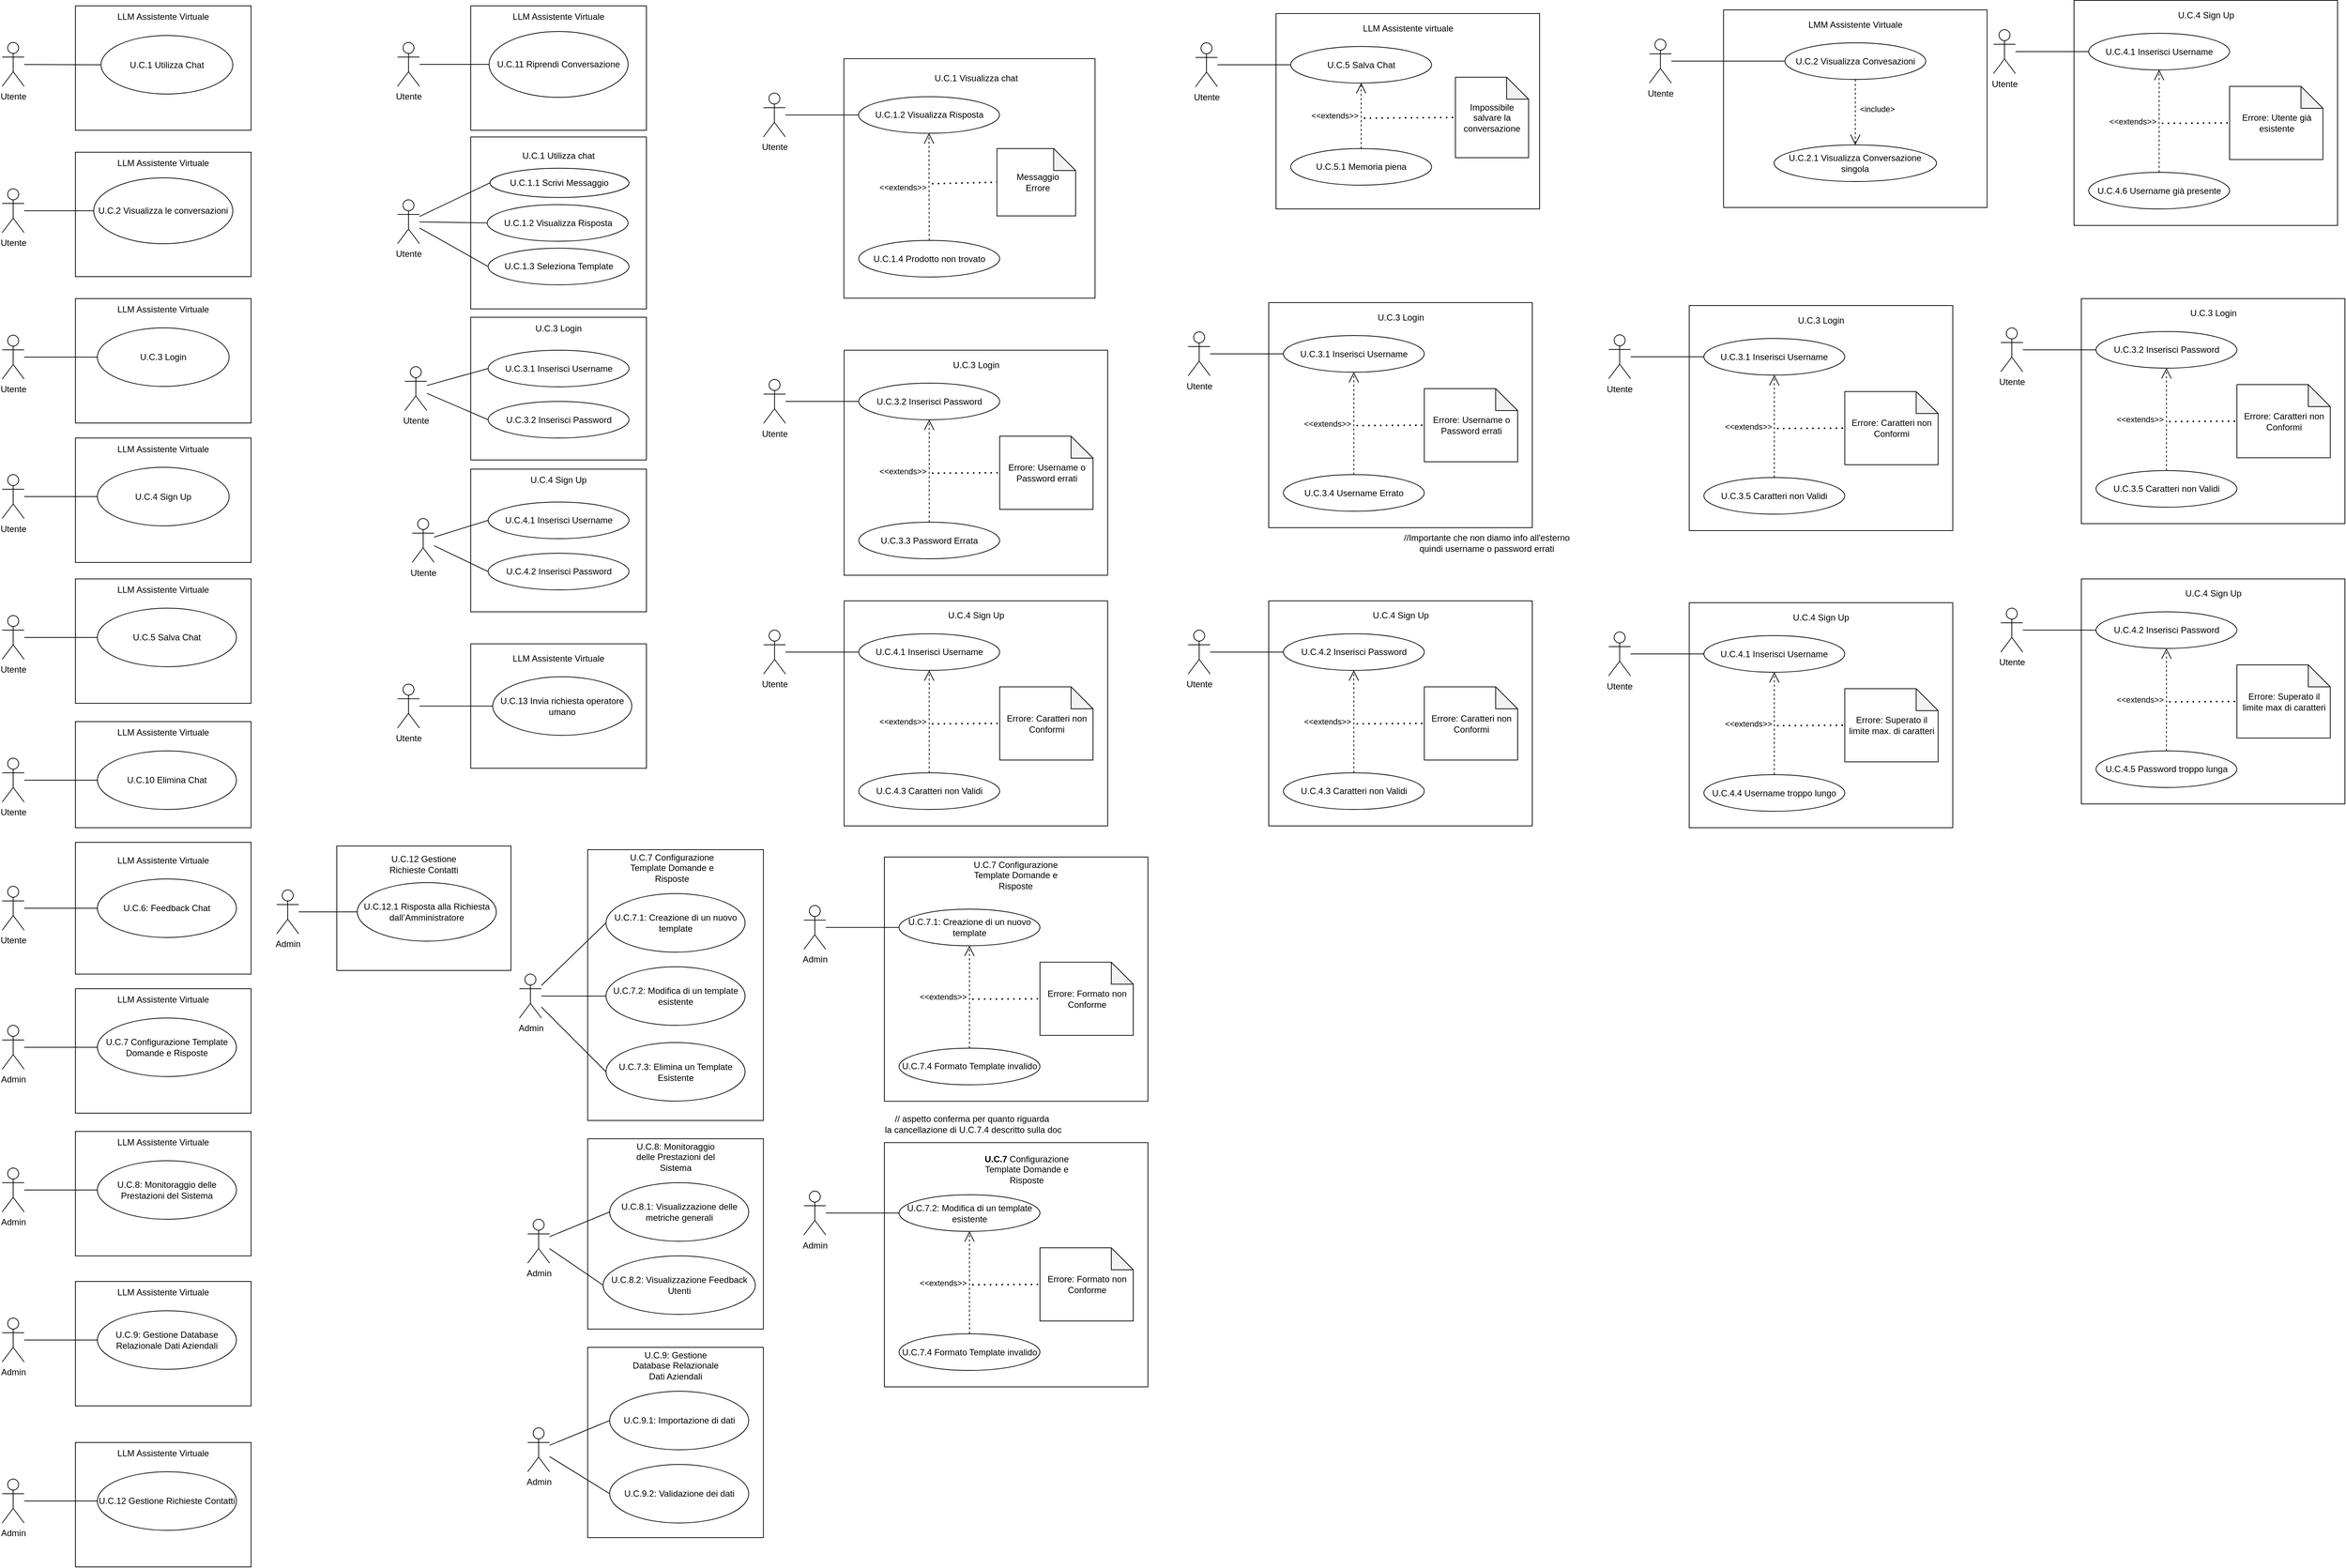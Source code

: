 <mxfile version="26.0.4">
  <diagram name="Pagina-1" id="gmFNmZY8JeaWZaWQWN5Q">
    <mxGraphModel dx="1257" dy="923" grid="1" gridSize="10" guides="1" tooltips="1" connect="1" arrows="1" fold="1" page="1" pageScale="1" pageWidth="1654" pageHeight="1169" background="none" math="0" shadow="0">
      <root>
        <mxCell id="0" />
        <mxCell id="1" parent="0" />
        <mxCell id="HrSlVQCeZ_rj9D7CP_M9-1" value="Utente" style="shape=umlActor;verticalLabelPosition=bottom;verticalAlign=top;html=1;outlineConnect=0;" parent="1" vertex="1">
          <mxGeometry x="60" y="87" width="30" height="60" as="geometry" />
        </mxCell>
        <mxCell id="HrSlVQCeZ_rj9D7CP_M9-2" value="" style="rounded=0;whiteSpace=wrap;html=1;" parent="1" vertex="1">
          <mxGeometry x="160" y="37" width="240" height="170" as="geometry" />
        </mxCell>
        <mxCell id="HrSlVQCeZ_rj9D7CP_M9-3" value="LLM Assistente Virtuale" style="text;html=1;align=center;verticalAlign=middle;whiteSpace=wrap;rounded=0;" parent="1" vertex="1">
          <mxGeometry x="215" y="37" width="130" height="30" as="geometry" />
        </mxCell>
        <mxCell id="HrSlVQCeZ_rj9D7CP_M9-4" value="U.C.1 Utilizza Chat" style="ellipse;whiteSpace=wrap;html=1;" parent="1" vertex="1">
          <mxGeometry x="195" y="77.5" width="180" height="80" as="geometry" />
        </mxCell>
        <mxCell id="HrSlVQCeZ_rj9D7CP_M9-5" value="" style="endArrow=none;html=1;rounded=0;entryX=0;entryY=0.5;entryDx=0;entryDy=0;" parent="1" source="HrSlVQCeZ_rj9D7CP_M9-1" target="HrSlVQCeZ_rj9D7CP_M9-4" edge="1">
          <mxGeometry width="50" height="50" relative="1" as="geometry">
            <mxPoint x="110" y="277" as="sourcePoint" />
            <mxPoint x="160" y="227" as="targetPoint" />
          </mxGeometry>
        </mxCell>
        <mxCell id="HrSlVQCeZ_rj9D7CP_M9-6" value="Utente" style="shape=umlActor;verticalLabelPosition=bottom;verticalAlign=top;html=1;outlineConnect=0;" parent="1" vertex="1">
          <mxGeometry x="60" y="287" width="30" height="60" as="geometry" />
        </mxCell>
        <mxCell id="HrSlVQCeZ_rj9D7CP_M9-7" value="" style="rounded=0;whiteSpace=wrap;html=1;" parent="1" vertex="1">
          <mxGeometry x="160" y="237" width="240" height="170" as="geometry" />
        </mxCell>
        <mxCell id="HrSlVQCeZ_rj9D7CP_M9-8" value="LLM Assistente Virtuale" style="text;html=1;align=center;verticalAlign=middle;whiteSpace=wrap;rounded=0;" parent="1" vertex="1">
          <mxGeometry x="215" y="237" width="130" height="30" as="geometry" />
        </mxCell>
        <mxCell id="HrSlVQCeZ_rj9D7CP_M9-9" value="U.C.2 Visualizza le conversazioni" style="ellipse;whiteSpace=wrap;html=1;" parent="1" vertex="1">
          <mxGeometry x="185" y="272" width="190" height="90" as="geometry" />
        </mxCell>
        <mxCell id="HrSlVQCeZ_rj9D7CP_M9-10" value="" style="endArrow=none;html=1;rounded=0;entryX=0;entryY=0.5;entryDx=0;entryDy=0;" parent="1" source="HrSlVQCeZ_rj9D7CP_M9-6" target="HrSlVQCeZ_rj9D7CP_M9-9" edge="1">
          <mxGeometry width="50" height="50" relative="1" as="geometry">
            <mxPoint x="110" y="477" as="sourcePoint" />
            <mxPoint x="160" y="427" as="targetPoint" />
          </mxGeometry>
        </mxCell>
        <mxCell id="HrSlVQCeZ_rj9D7CP_M9-11" value="Utente" style="shape=umlActor;verticalLabelPosition=bottom;verticalAlign=top;html=1;outlineConnect=0;" parent="1" vertex="1">
          <mxGeometry x="60" y="487" width="30" height="60" as="geometry" />
        </mxCell>
        <mxCell id="HrSlVQCeZ_rj9D7CP_M9-12" value="" style="rounded=0;whiteSpace=wrap;html=1;" parent="1" vertex="1">
          <mxGeometry x="160" y="437" width="240" height="170" as="geometry" />
        </mxCell>
        <mxCell id="HrSlVQCeZ_rj9D7CP_M9-13" value="LLM Assistente Virtuale" style="text;html=1;align=center;verticalAlign=middle;whiteSpace=wrap;rounded=0;" parent="1" vertex="1">
          <mxGeometry x="215" y="437" width="130" height="30" as="geometry" />
        </mxCell>
        <mxCell id="HrSlVQCeZ_rj9D7CP_M9-14" value="U.C.3 Login" style="ellipse;whiteSpace=wrap;html=1;" parent="1" vertex="1">
          <mxGeometry x="190" y="477" width="180" height="80" as="geometry" />
        </mxCell>
        <mxCell id="HrSlVQCeZ_rj9D7CP_M9-15" value="" style="endArrow=none;html=1;rounded=0;entryX=0;entryY=0.5;entryDx=0;entryDy=0;" parent="1" source="HrSlVQCeZ_rj9D7CP_M9-11" target="HrSlVQCeZ_rj9D7CP_M9-14" edge="1">
          <mxGeometry width="50" height="50" relative="1" as="geometry">
            <mxPoint x="110" y="677" as="sourcePoint" />
            <mxPoint x="160" y="627" as="targetPoint" />
          </mxGeometry>
        </mxCell>
        <mxCell id="HrSlVQCeZ_rj9D7CP_M9-16" value="Utente" style="shape=umlActor;verticalLabelPosition=bottom;verticalAlign=top;html=1;outlineConnect=0;" parent="1" vertex="1">
          <mxGeometry x="60" y="677.5" width="30" height="60" as="geometry" />
        </mxCell>
        <mxCell id="HrSlVQCeZ_rj9D7CP_M9-17" value="" style="rounded=0;whiteSpace=wrap;html=1;" parent="1" vertex="1">
          <mxGeometry x="160" y="627.5" width="240" height="170" as="geometry" />
        </mxCell>
        <mxCell id="HrSlVQCeZ_rj9D7CP_M9-18" value="LLM Assistente Virtuale" style="text;html=1;align=center;verticalAlign=middle;whiteSpace=wrap;rounded=0;" parent="1" vertex="1">
          <mxGeometry x="215" y="627.5" width="130" height="30" as="geometry" />
        </mxCell>
        <mxCell id="HrSlVQCeZ_rj9D7CP_M9-19" value="U.C.4 Sign Up" style="ellipse;whiteSpace=wrap;html=1;" parent="1" vertex="1">
          <mxGeometry x="190" y="667.5" width="180" height="80" as="geometry" />
        </mxCell>
        <mxCell id="HrSlVQCeZ_rj9D7CP_M9-20" value="" style="endArrow=none;html=1;rounded=0;entryX=0;entryY=0.5;entryDx=0;entryDy=0;" parent="1" source="HrSlVQCeZ_rj9D7CP_M9-16" target="HrSlVQCeZ_rj9D7CP_M9-19" edge="1">
          <mxGeometry width="50" height="50" relative="1" as="geometry">
            <mxPoint x="110" y="867.5" as="sourcePoint" />
            <mxPoint x="160" y="817.5" as="targetPoint" />
          </mxGeometry>
        </mxCell>
        <mxCell id="HrSlVQCeZ_rj9D7CP_M9-21" value="Utente" style="shape=umlActor;verticalLabelPosition=bottom;verticalAlign=top;html=1;outlineConnect=0;" parent="1" vertex="1">
          <mxGeometry x="60" y="870" width="30" height="60" as="geometry" />
        </mxCell>
        <mxCell id="HrSlVQCeZ_rj9D7CP_M9-22" value="" style="rounded=0;whiteSpace=wrap;html=1;" parent="1" vertex="1">
          <mxGeometry x="160" y="820" width="240" height="170" as="geometry" />
        </mxCell>
        <mxCell id="HrSlVQCeZ_rj9D7CP_M9-23" value="LLM Assistente Virtuale" style="text;html=1;align=center;verticalAlign=middle;whiteSpace=wrap;rounded=0;" parent="1" vertex="1">
          <mxGeometry x="215" y="820" width="130" height="30" as="geometry" />
        </mxCell>
        <mxCell id="HrSlVQCeZ_rj9D7CP_M9-24" value="U.C.5 Salva Chat" style="ellipse;whiteSpace=wrap;html=1;" parent="1" vertex="1">
          <mxGeometry x="190" y="860" width="190" height="80" as="geometry" />
        </mxCell>
        <mxCell id="HrSlVQCeZ_rj9D7CP_M9-25" value="" style="endArrow=none;html=1;rounded=0;entryX=0;entryY=0.5;entryDx=0;entryDy=0;" parent="1" source="HrSlVQCeZ_rj9D7CP_M9-21" target="HrSlVQCeZ_rj9D7CP_M9-24" edge="1">
          <mxGeometry width="50" height="50" relative="1" as="geometry">
            <mxPoint x="110" y="1060" as="sourcePoint" />
            <mxPoint x="160" y="1010" as="targetPoint" />
          </mxGeometry>
        </mxCell>
        <mxCell id="HrSlVQCeZ_rj9D7CP_M9-26" value="Utente" style="shape=umlActor;verticalLabelPosition=bottom;verticalAlign=top;html=1;outlineConnect=0;" parent="1" vertex="1">
          <mxGeometry x="600" y="302" width="30" height="60" as="geometry" />
        </mxCell>
        <mxCell id="HrSlVQCeZ_rj9D7CP_M9-27" value="" style="rounded=0;whiteSpace=wrap;html=1;" parent="1" vertex="1">
          <mxGeometry x="700" y="216.13" width="240" height="235" as="geometry" />
        </mxCell>
        <mxCell id="HrSlVQCeZ_rj9D7CP_M9-28" value="U.C.1 Utilizza chat" style="text;html=1;align=center;verticalAlign=middle;whiteSpace=wrap;rounded=0;" parent="1" vertex="1">
          <mxGeometry x="755" y="227.13" width="130" height="30" as="geometry" />
        </mxCell>
        <mxCell id="HrSlVQCeZ_rj9D7CP_M9-29" value="U.C.1.1 Scrivi Messaggio" style="ellipse;whiteSpace=wrap;html=1;" parent="1" vertex="1">
          <mxGeometry x="726.25" y="258.88" width="190" height="40" as="geometry" />
        </mxCell>
        <mxCell id="HrSlVQCeZ_rj9D7CP_M9-30" value="" style="endArrow=none;html=1;rounded=0;entryX=0;entryY=0.5;entryDx=0;entryDy=0;" parent="1" source="HrSlVQCeZ_rj9D7CP_M9-26" target="HrSlVQCeZ_rj9D7CP_M9-29" edge="1">
          <mxGeometry width="50" height="50" relative="1" as="geometry">
            <mxPoint x="650" y="481.13" as="sourcePoint" />
            <mxPoint x="700" y="431.13" as="targetPoint" />
          </mxGeometry>
        </mxCell>
        <mxCell id="HrSlVQCeZ_rj9D7CP_M9-36" value="U.C.1.2 Visualizza Risposta" style="ellipse;whiteSpace=wrap;html=1;" parent="1" vertex="1">
          <mxGeometry x="722.5" y="308.63" width="192.5" height="50" as="geometry" />
        </mxCell>
        <mxCell id="HrSlVQCeZ_rj9D7CP_M9-38" value="" style="endArrow=none;html=1;rounded=0;entryX=0;entryY=0.5;entryDx=0;entryDy=0;" parent="1" source="HrSlVQCeZ_rj9D7CP_M9-26" target="HrSlVQCeZ_rj9D7CP_M9-36" edge="1">
          <mxGeometry width="50" height="50" relative="1" as="geometry">
            <mxPoint x="620" y="566.13" as="sourcePoint" />
            <mxPoint x="670" y="516.13" as="targetPoint" />
          </mxGeometry>
        </mxCell>
        <mxCell id="HrSlVQCeZ_rj9D7CP_M9-40" value="" style="rounded=0;whiteSpace=wrap;html=1;" parent="1" vertex="1">
          <mxGeometry x="1800" y="47.5" width="360" height="267" as="geometry" />
        </mxCell>
        <mxCell id="HrSlVQCeZ_rj9D7CP_M9-41" value="Utente" style="shape=umlActor;verticalLabelPosition=bottom;verticalAlign=top;html=1;outlineConnect=0;" parent="1" vertex="1">
          <mxGeometry x="1690" y="87.5" width="30" height="60" as="geometry" />
        </mxCell>
        <mxCell id="HrSlVQCeZ_rj9D7CP_M9-42" value="U.C.5 Salva Chat" style="ellipse;whiteSpace=wrap;html=1;" parent="1" vertex="1">
          <mxGeometry x="1820" y="92.5" width="192.5" height="50" as="geometry" />
        </mxCell>
        <mxCell id="HrSlVQCeZ_rj9D7CP_M9-43" value="U.C.5.1 Memoria piena" style="ellipse;whiteSpace=wrap;html=1;" parent="1" vertex="1">
          <mxGeometry x="1820" y="232" width="192.5" height="50" as="geometry" />
        </mxCell>
        <mxCell id="HrSlVQCeZ_rj9D7CP_M9-44" value="Impossibile salvare la conversazione" style="shape=note;whiteSpace=wrap;html=1;backgroundOutline=1;darkOpacity=0.05;align=center;" parent="1" vertex="1">
          <mxGeometry x="2045" y="134.5" width="100" height="110" as="geometry" />
        </mxCell>
        <mxCell id="HrSlVQCeZ_rj9D7CP_M9-46" value="&amp;lt;&amp;lt;extends&amp;gt;&amp;gt;" style="endArrow=open;endSize=12;dashed=1;html=1;rounded=0;entryX=0.5;entryY=1;entryDx=0;entryDy=0;exitX=0.5;exitY=0;exitDx=0;exitDy=0;" parent="1" source="HrSlVQCeZ_rj9D7CP_M9-43" target="HrSlVQCeZ_rj9D7CP_M9-42" edge="1">
          <mxGeometry y="36" width="160" relative="1" as="geometry">
            <mxPoint x="1830" y="232.5" as="sourcePoint" />
            <mxPoint x="1990" y="232.5" as="targetPoint" />
            <mxPoint as="offset" />
          </mxGeometry>
        </mxCell>
        <mxCell id="HrSlVQCeZ_rj9D7CP_M9-47" value="" style="endArrow=none;dashed=1;html=1;dashPattern=1 3;strokeWidth=2;rounded=0;entryX=0;entryY=0.5;entryDx=0;entryDy=0;entryPerimeter=0;" parent="1" target="HrSlVQCeZ_rj9D7CP_M9-44" edge="1">
          <mxGeometry width="50" height="50" relative="1" as="geometry">
            <mxPoint x="1920" y="190.5" as="sourcePoint" />
            <mxPoint x="2080" y="472.5" as="targetPoint" />
          </mxGeometry>
        </mxCell>
        <mxCell id="HrSlVQCeZ_rj9D7CP_M9-48" value="&lt;span style=&quot;font-weight: 400;&quot;&gt;LLM Assistente virtuale&lt;/span&gt;" style="text;align=center;fontStyle=1;verticalAlign=middle;spacingLeft=3;spacingRight=3;strokeColor=none;rotatable=0;points=[[0,0.5],[1,0.5]];portConstraint=eastwest;html=1;" parent="1" vertex="1">
          <mxGeometry x="1940" y="54.5" width="80" height="26" as="geometry" />
        </mxCell>
        <mxCell id="HrSlVQCeZ_rj9D7CP_M9-49" value="" style="endArrow=none;html=1;rounded=0;entryX=0;entryY=0.5;entryDx=0;entryDy=0;" parent="1" source="HrSlVQCeZ_rj9D7CP_M9-41" target="HrSlVQCeZ_rj9D7CP_M9-42" edge="1">
          <mxGeometry width="50" height="50" relative="1" as="geometry">
            <mxPoint x="1690" y="432.5" as="sourcePoint" />
            <mxPoint x="1740" y="382.5" as="targetPoint" />
          </mxGeometry>
        </mxCell>
        <mxCell id="kZTGZZFk9gdegUgdzndo-1" value="Utente" style="shape=umlActor;verticalLabelPosition=bottom;verticalAlign=top;html=1;outlineConnect=0;" parent="1" vertex="1">
          <mxGeometry x="610" y="530" width="30" height="60" as="geometry" />
        </mxCell>
        <mxCell id="kZTGZZFk9gdegUgdzndo-2" value="" style="rounded=0;whiteSpace=wrap;html=1;" parent="1" vertex="1">
          <mxGeometry x="700" y="462.5" width="240" height="195" as="geometry" />
        </mxCell>
        <mxCell id="kZTGZZFk9gdegUgdzndo-3" value="U.C.3 Login" style="text;html=1;align=center;verticalAlign=middle;whiteSpace=wrap;rounded=0;" parent="1" vertex="1">
          <mxGeometry x="755" y="462.5" width="130" height="30" as="geometry" />
        </mxCell>
        <mxCell id="kZTGZZFk9gdegUgdzndo-12" value="U.C.3.1 Inserisci Username" style="ellipse;whiteSpace=wrap;html=1;" parent="1" vertex="1">
          <mxGeometry x="723.75" y="507.5" width="192.5" height="50" as="geometry" />
        </mxCell>
        <mxCell id="kZTGZZFk9gdegUgdzndo-13" value="U.C.3.2 Inserisci Password" style="ellipse;whiteSpace=wrap;html=1;" parent="1" vertex="1">
          <mxGeometry x="723.75" y="577.5" width="192.5" height="50" as="geometry" />
        </mxCell>
        <mxCell id="kZTGZZFk9gdegUgdzndo-15" value="" style="endArrow=none;html=1;rounded=0;entryX=0;entryY=0.5;entryDx=0;entryDy=0;" parent="1" source="kZTGZZFk9gdegUgdzndo-1" target="kZTGZZFk9gdegUgdzndo-12" edge="1">
          <mxGeometry width="50" height="50" relative="1" as="geometry">
            <mxPoint x="660" y="547.5" as="sourcePoint" />
            <mxPoint x="710" y="497.5" as="targetPoint" />
          </mxGeometry>
        </mxCell>
        <mxCell id="kZTGZZFk9gdegUgdzndo-16" value="" style="endArrow=none;html=1;rounded=0;entryX=0;entryY=0.5;entryDx=0;entryDy=0;" parent="1" source="kZTGZZFk9gdegUgdzndo-1" target="kZTGZZFk9gdegUgdzndo-13" edge="1">
          <mxGeometry width="50" height="50" relative="1" as="geometry">
            <mxPoint x="660" y="607.5" as="sourcePoint" />
            <mxPoint x="710" y="557.5" as="targetPoint" />
          </mxGeometry>
        </mxCell>
        <mxCell id="kZTGZZFk9gdegUgdzndo-18" value="" style="rounded=0;whiteSpace=wrap;html=1;" parent="1" vertex="1">
          <mxGeometry x="1210" y="507.5" width="360" height="307.5" as="geometry" />
        </mxCell>
        <mxCell id="kZTGZZFk9gdegUgdzndo-19" value="Utente" style="shape=umlActor;verticalLabelPosition=bottom;verticalAlign=top;html=1;outlineConnect=0;" parent="1" vertex="1">
          <mxGeometry x="1100" y="547.5" width="30" height="60" as="geometry" />
        </mxCell>
        <mxCell id="kZTGZZFk9gdegUgdzndo-20" value="U.C.3.2 Inserisci Password" style="ellipse;whiteSpace=wrap;html=1;" parent="1" vertex="1">
          <mxGeometry x="1230" y="552.5" width="192.5" height="50" as="geometry" />
        </mxCell>
        <mxCell id="kZTGZZFk9gdegUgdzndo-21" value="U.C.3.3 Password Errata" style="ellipse;whiteSpace=wrap;html=1;" parent="1" vertex="1">
          <mxGeometry x="1230" y="742.5" width="192.5" height="50" as="geometry" />
        </mxCell>
        <mxCell id="kZTGZZFk9gdegUgdzndo-22" value="Errore: Username o Password errati" style="shape=note;whiteSpace=wrap;html=1;backgroundOutline=1;darkOpacity=0.05;align=center;" parent="1" vertex="1">
          <mxGeometry x="1422.5" y="625" width="127.5" height="100" as="geometry" />
        </mxCell>
        <mxCell id="kZTGZZFk9gdegUgdzndo-23" value="&amp;lt;&amp;lt;extends&amp;gt;&amp;gt;" style="endArrow=open;endSize=12;dashed=1;html=1;rounded=0;entryX=0.5;entryY=1;entryDx=0;entryDy=0;exitX=0.5;exitY=0;exitDx=0;exitDy=0;" parent="1" source="kZTGZZFk9gdegUgdzndo-21" target="kZTGZZFk9gdegUgdzndo-20" edge="1">
          <mxGeometry y="36" width="160" relative="1" as="geometry">
            <mxPoint x="1240" y="692.5" as="sourcePoint" />
            <mxPoint x="1400" y="692.5" as="targetPoint" />
            <mxPoint as="offset" />
          </mxGeometry>
        </mxCell>
        <mxCell id="kZTGZZFk9gdegUgdzndo-24" value="" style="endArrow=none;dashed=1;html=1;dashPattern=1 3;strokeWidth=2;rounded=0;entryX=0;entryY=0.5;entryDx=0;entryDy=0;entryPerimeter=0;" parent="1" target="kZTGZZFk9gdegUgdzndo-22" edge="1">
          <mxGeometry width="50" height="50" relative="1" as="geometry">
            <mxPoint x="1330" y="675.5" as="sourcePoint" />
            <mxPoint x="1490" y="932.5" as="targetPoint" />
          </mxGeometry>
        </mxCell>
        <mxCell id="kZTGZZFk9gdegUgdzndo-25" value="&lt;span style=&quot;font-weight: 400;&quot;&gt;U.C.3 Login&lt;/span&gt;" style="text;align=center;fontStyle=1;verticalAlign=middle;spacingLeft=3;spacingRight=3;strokeColor=none;rotatable=0;points=[[0,0.5],[1,0.5]];portConstraint=eastwest;html=1;" parent="1" vertex="1">
          <mxGeometry x="1350" y="514.5" width="80" height="26" as="geometry" />
        </mxCell>
        <mxCell id="kZTGZZFk9gdegUgdzndo-26" value="" style="endArrow=none;html=1;rounded=0;entryX=0;entryY=0.5;entryDx=0;entryDy=0;" parent="1" source="kZTGZZFk9gdegUgdzndo-19" target="kZTGZZFk9gdegUgdzndo-20" edge="1">
          <mxGeometry width="50" height="50" relative="1" as="geometry">
            <mxPoint x="1100" y="892.5" as="sourcePoint" />
            <mxPoint x="1150" y="842.5" as="targetPoint" />
          </mxGeometry>
        </mxCell>
        <mxCell id="kZTGZZFk9gdegUgdzndo-27" value="Utente" style="shape=umlActor;verticalLabelPosition=bottom;verticalAlign=top;html=1;outlineConnect=0;" parent="1" vertex="1">
          <mxGeometry x="620" y="737.5" width="30" height="60" as="geometry" />
        </mxCell>
        <mxCell id="kZTGZZFk9gdegUgdzndo-28" value="" style="rounded=0;whiteSpace=wrap;html=1;" parent="1" vertex="1">
          <mxGeometry x="700" y="670" width="240" height="195" as="geometry" />
        </mxCell>
        <mxCell id="kZTGZZFk9gdegUgdzndo-29" value="U.C.4 Sign Up" style="text;html=1;align=center;verticalAlign=middle;whiteSpace=wrap;rounded=0;" parent="1" vertex="1">
          <mxGeometry x="755" y="670" width="130" height="30" as="geometry" />
        </mxCell>
        <mxCell id="kZTGZZFk9gdegUgdzndo-30" value="U.C.4.1 Inserisci Username" style="ellipse;whiteSpace=wrap;html=1;" parent="1" vertex="1">
          <mxGeometry x="723.75" y="715" width="192.5" height="50" as="geometry" />
        </mxCell>
        <mxCell id="kZTGZZFk9gdegUgdzndo-31" value="U.C.4.2 Inserisci Password" style="ellipse;whiteSpace=wrap;html=1;" parent="1" vertex="1">
          <mxGeometry x="723.75" y="785" width="192.5" height="50" as="geometry" />
        </mxCell>
        <mxCell id="kZTGZZFk9gdegUgdzndo-32" value="" style="endArrow=none;html=1;rounded=0;entryX=0;entryY=0.5;entryDx=0;entryDy=0;" parent="1" source="kZTGZZFk9gdegUgdzndo-27" target="kZTGZZFk9gdegUgdzndo-30" edge="1">
          <mxGeometry width="50" height="50" relative="1" as="geometry">
            <mxPoint x="660" y="755" as="sourcePoint" />
            <mxPoint x="710" y="705" as="targetPoint" />
          </mxGeometry>
        </mxCell>
        <mxCell id="kZTGZZFk9gdegUgdzndo-33" value="" style="endArrow=none;html=1;rounded=0;entryX=0;entryY=0.5;entryDx=0;entryDy=0;" parent="1" source="kZTGZZFk9gdegUgdzndo-27" target="kZTGZZFk9gdegUgdzndo-31" edge="1">
          <mxGeometry width="50" height="50" relative="1" as="geometry">
            <mxPoint x="660" y="815" as="sourcePoint" />
            <mxPoint x="710" y="765" as="targetPoint" />
          </mxGeometry>
        </mxCell>
        <mxCell id="kZTGZZFk9gdegUgdzndo-34" value="" style="rounded=0;whiteSpace=wrap;html=1;" parent="1" vertex="1">
          <mxGeometry x="1210" y="850" width="360" height="307.5" as="geometry" />
        </mxCell>
        <mxCell id="kZTGZZFk9gdegUgdzndo-35" value="Utente" style="shape=umlActor;verticalLabelPosition=bottom;verticalAlign=top;html=1;outlineConnect=0;" parent="1" vertex="1">
          <mxGeometry x="1100" y="890" width="30" height="60" as="geometry" />
        </mxCell>
        <mxCell id="kZTGZZFk9gdegUgdzndo-36" value="U.C.4.1 Inserisci Username" style="ellipse;whiteSpace=wrap;html=1;" parent="1" vertex="1">
          <mxGeometry x="1230" y="895" width="192.5" height="50" as="geometry" />
        </mxCell>
        <mxCell id="kZTGZZFk9gdegUgdzndo-37" value="U.C.4.3 Caratteri non Validi" style="ellipse;whiteSpace=wrap;html=1;" parent="1" vertex="1">
          <mxGeometry x="1230" y="1085" width="192.5" height="50" as="geometry" />
        </mxCell>
        <mxCell id="kZTGZZFk9gdegUgdzndo-38" value="Errore: Caratteri non Conformi" style="shape=note;whiteSpace=wrap;html=1;backgroundOutline=1;darkOpacity=0.05;align=center;" parent="1" vertex="1">
          <mxGeometry x="1422.5" y="967.5" width="127.5" height="100" as="geometry" />
        </mxCell>
        <mxCell id="kZTGZZFk9gdegUgdzndo-39" value="&amp;lt;&amp;lt;extends&amp;gt;&amp;gt;" style="endArrow=open;endSize=12;dashed=1;html=1;rounded=0;entryX=0.5;entryY=1;entryDx=0;entryDy=0;exitX=0.5;exitY=0;exitDx=0;exitDy=0;" parent="1" source="kZTGZZFk9gdegUgdzndo-37" target="kZTGZZFk9gdegUgdzndo-36" edge="1">
          <mxGeometry y="36" width="160" relative="1" as="geometry">
            <mxPoint x="1240" y="1035" as="sourcePoint" />
            <mxPoint x="1400" y="1035" as="targetPoint" />
            <mxPoint as="offset" />
          </mxGeometry>
        </mxCell>
        <mxCell id="kZTGZZFk9gdegUgdzndo-40" value="" style="endArrow=none;dashed=1;html=1;dashPattern=1 3;strokeWidth=2;rounded=0;entryX=0;entryY=0.5;entryDx=0;entryDy=0;entryPerimeter=0;" parent="1" target="kZTGZZFk9gdegUgdzndo-38" edge="1">
          <mxGeometry width="50" height="50" relative="1" as="geometry">
            <mxPoint x="1330" y="1018" as="sourcePoint" />
            <mxPoint x="1490" y="1275" as="targetPoint" />
          </mxGeometry>
        </mxCell>
        <mxCell id="kZTGZZFk9gdegUgdzndo-41" value="&lt;span style=&quot;font-weight: 400;&quot;&gt;U.C.4 Sign Up&lt;/span&gt;" style="text;align=center;fontStyle=1;verticalAlign=middle;spacingLeft=3;spacingRight=3;strokeColor=none;rotatable=0;points=[[0,0.5],[1,0.5]];portConstraint=eastwest;html=1;" parent="1" vertex="1">
          <mxGeometry x="1350" y="857" width="80" height="26" as="geometry" />
        </mxCell>
        <mxCell id="kZTGZZFk9gdegUgdzndo-42" value="" style="endArrow=none;html=1;rounded=0;entryX=0;entryY=0.5;entryDx=0;entryDy=0;" parent="1" source="kZTGZZFk9gdegUgdzndo-35" target="kZTGZZFk9gdegUgdzndo-36" edge="1">
          <mxGeometry width="50" height="50" relative="1" as="geometry">
            <mxPoint x="1100" y="1235" as="sourcePoint" />
            <mxPoint x="1150" y="1185" as="targetPoint" />
          </mxGeometry>
        </mxCell>
        <mxCell id="kZTGZZFk9gdegUgdzndo-43" value="" style="rounded=0;whiteSpace=wrap;html=1;" parent="1" vertex="1">
          <mxGeometry x="1790" y="850" width="360" height="307.5" as="geometry" />
        </mxCell>
        <mxCell id="kZTGZZFk9gdegUgdzndo-44" value="Utente" style="shape=umlActor;verticalLabelPosition=bottom;verticalAlign=top;html=1;outlineConnect=0;" parent="1" vertex="1">
          <mxGeometry x="1680" y="890" width="30" height="60" as="geometry" />
        </mxCell>
        <mxCell id="kZTGZZFk9gdegUgdzndo-45" value="U.C.4.2 Inserisci Password" style="ellipse;whiteSpace=wrap;html=1;" parent="1" vertex="1">
          <mxGeometry x="1810" y="895" width="192.5" height="50" as="geometry" />
        </mxCell>
        <mxCell id="kZTGZZFk9gdegUgdzndo-46" value="U.C.4.3 Caratteri non Validi" style="ellipse;whiteSpace=wrap;html=1;" parent="1" vertex="1">
          <mxGeometry x="1810" y="1085" width="192.5" height="50" as="geometry" />
        </mxCell>
        <mxCell id="kZTGZZFk9gdegUgdzndo-47" value="Errore: Caratteri non Conformi" style="shape=note;whiteSpace=wrap;html=1;backgroundOutline=1;darkOpacity=0.05;align=center;" parent="1" vertex="1">
          <mxGeometry x="2002.5" y="967.5" width="127.5" height="100" as="geometry" />
        </mxCell>
        <mxCell id="kZTGZZFk9gdegUgdzndo-48" value="&amp;lt;&amp;lt;extends&amp;gt;&amp;gt;" style="endArrow=open;endSize=12;dashed=1;html=1;rounded=0;entryX=0.5;entryY=1;entryDx=0;entryDy=0;exitX=0.5;exitY=0;exitDx=0;exitDy=0;" parent="1" source="kZTGZZFk9gdegUgdzndo-46" target="kZTGZZFk9gdegUgdzndo-45" edge="1">
          <mxGeometry y="36" width="160" relative="1" as="geometry">
            <mxPoint x="1820" y="1035" as="sourcePoint" />
            <mxPoint x="1980" y="1035" as="targetPoint" />
            <mxPoint as="offset" />
          </mxGeometry>
        </mxCell>
        <mxCell id="kZTGZZFk9gdegUgdzndo-49" value="" style="endArrow=none;dashed=1;html=1;dashPattern=1 3;strokeWidth=2;rounded=0;entryX=0;entryY=0.5;entryDx=0;entryDy=0;entryPerimeter=0;" parent="1" target="kZTGZZFk9gdegUgdzndo-47" edge="1">
          <mxGeometry width="50" height="50" relative="1" as="geometry">
            <mxPoint x="1910" y="1018" as="sourcePoint" />
            <mxPoint x="2070" y="1275" as="targetPoint" />
          </mxGeometry>
        </mxCell>
        <mxCell id="kZTGZZFk9gdegUgdzndo-50" value="&lt;span style=&quot;font-weight: 400;&quot;&gt;U.C.4 Sign Up&lt;/span&gt;" style="text;align=center;fontStyle=1;verticalAlign=middle;spacingLeft=3;spacingRight=3;strokeColor=none;rotatable=0;points=[[0,0.5],[1,0.5]];portConstraint=eastwest;html=1;" parent="1" vertex="1">
          <mxGeometry x="1930" y="857" width="80" height="26" as="geometry" />
        </mxCell>
        <mxCell id="kZTGZZFk9gdegUgdzndo-51" value="" style="endArrow=none;html=1;rounded=0;entryX=0;entryY=0.5;entryDx=0;entryDy=0;" parent="1" source="kZTGZZFk9gdegUgdzndo-44" target="kZTGZZFk9gdegUgdzndo-45" edge="1">
          <mxGeometry width="50" height="50" relative="1" as="geometry">
            <mxPoint x="1680" y="1235" as="sourcePoint" />
            <mxPoint x="1730" y="1185" as="targetPoint" />
          </mxGeometry>
        </mxCell>
        <mxCell id="kZTGZZFk9gdegUgdzndo-65" value="" style="rounded=0;whiteSpace=wrap;html=1;" parent="1" vertex="1">
          <mxGeometry x="1209.75" y="109.13" width="343" height="327.25" as="geometry" />
        </mxCell>
        <mxCell id="kZTGZZFk9gdegUgdzndo-66" value="Utente" style="shape=umlActor;verticalLabelPosition=bottom;verticalAlign=top;html=1;outlineConnect=0;" parent="1" vertex="1">
          <mxGeometry x="1099.75" y="156.13" width="30" height="60" as="geometry" />
        </mxCell>
        <mxCell id="kZTGZZFk9gdegUgdzndo-67" value="U.C.1.2 Visualizza Risposta" style="ellipse;whiteSpace=wrap;html=1;" parent="1" vertex="1">
          <mxGeometry x="1229.75" y="161.13" width="192.5" height="50" as="geometry" />
        </mxCell>
        <mxCell id="kZTGZZFk9gdegUgdzndo-68" value="U.C.1.4 Prodotto non trovato" style="ellipse;whiteSpace=wrap;html=1;" parent="1" vertex="1">
          <mxGeometry x="1230" y="357.5" width="192.5" height="50" as="geometry" />
        </mxCell>
        <mxCell id="kZTGZZFk9gdegUgdzndo-69" value="&amp;nbsp;Messaggio&lt;div&gt;&amp;nbsp;Errore&lt;/div&gt;" style="shape=note;whiteSpace=wrap;html=1;backgroundOutline=1;darkOpacity=0.05;align=center;" parent="1" vertex="1">
          <mxGeometry x="1418.75" y="232" width="107.5" height="92" as="geometry" />
        </mxCell>
        <mxCell id="kZTGZZFk9gdegUgdzndo-70" value="&amp;lt;&amp;lt;extends&amp;gt;&amp;gt;" style="endArrow=open;endSize=12;dashed=1;html=1;rounded=0;entryX=0.5;entryY=1;entryDx=0;entryDy=0;exitX=0.5;exitY=0;exitDx=0;exitDy=0;" parent="1" source="kZTGZZFk9gdegUgdzndo-68" target="kZTGZZFk9gdegUgdzndo-67" edge="1">
          <mxGeometry y="36" width="160" relative="1" as="geometry">
            <mxPoint x="1239.75" y="301.13" as="sourcePoint" />
            <mxPoint x="1399.75" y="301.13" as="targetPoint" />
            <mxPoint as="offset" />
            <Array as="points">
              <mxPoint x="1326" y="280" />
            </Array>
          </mxGeometry>
        </mxCell>
        <mxCell id="kZTGZZFk9gdegUgdzndo-71" value="" style="endArrow=none;dashed=1;html=1;dashPattern=1 3;strokeWidth=2;rounded=0;entryX=0;entryY=0.5;entryDx=0;entryDy=0;entryPerimeter=0;" parent="1" target="kZTGZZFk9gdegUgdzndo-69" edge="1">
          <mxGeometry width="50" height="50" relative="1" as="geometry">
            <mxPoint x="1330" y="280" as="sourcePoint" />
            <mxPoint x="1489.75" y="541.13" as="targetPoint" />
          </mxGeometry>
        </mxCell>
        <mxCell id="kZTGZZFk9gdegUgdzndo-72" value="&lt;span style=&quot;font-weight: normal;&quot;&gt;U.C.1 Visualizza chat&lt;/span&gt;" style="text;align=center;fontStyle=1;verticalAlign=middle;spacingLeft=3;spacingRight=3;strokeColor=none;rotatable=0;points=[[0,0.5],[1,0.5]];portConstraint=eastwest;html=1;" parent="1" vertex="1">
          <mxGeometry x="1349.75" y="123.13" width="80" height="26" as="geometry" />
        </mxCell>
        <mxCell id="kZTGZZFk9gdegUgdzndo-73" value="" style="endArrow=none;html=1;rounded=0;entryX=0;entryY=0.5;entryDx=0;entryDy=0;" parent="1" source="kZTGZZFk9gdegUgdzndo-66" target="kZTGZZFk9gdegUgdzndo-67" edge="1">
          <mxGeometry width="50" height="50" relative="1" as="geometry">
            <mxPoint x="1099.75" y="501.13" as="sourcePoint" />
            <mxPoint x="1149.75" y="451.13" as="targetPoint" />
          </mxGeometry>
        </mxCell>
        <mxCell id="kZTGZZFk9gdegUgdzndo-75" value="Utente" style="shape=umlActor;verticalLabelPosition=bottom;verticalAlign=top;html=1;outlineConnect=0;" parent="1" vertex="1">
          <mxGeometry x="60" y="1240" width="30" height="60" as="geometry" />
        </mxCell>
        <mxCell id="kZTGZZFk9gdegUgdzndo-76" value="" style="rounded=0;whiteSpace=wrap;html=1;" parent="1" vertex="1">
          <mxGeometry x="160" y="1180" width="240" height="180" as="geometry" />
        </mxCell>
        <mxCell id="kZTGZZFk9gdegUgdzndo-77" value="LLM Assistente Virtuale" style="text;html=1;align=center;verticalAlign=middle;whiteSpace=wrap;rounded=0;" parent="1" vertex="1">
          <mxGeometry x="215" y="1190" width="130" height="30" as="geometry" />
        </mxCell>
        <mxCell id="kZTGZZFk9gdegUgdzndo-78" value="&lt;span id=&quot;docs-internal-guid-b03b15d7-7fff-4212-dcc8-16bb16105b6e&quot; style=&quot;font-family: Arial, sans-serif; background-color: transparent; font-weight: 400; font-style: normal; font-variant: normal; text-decoration: none; vertical-align: baseline; white-space: pre-wrap;&quot;&gt;U.C.6: Feedback Chat&lt;/span&gt;" style="ellipse;whiteSpace=wrap;html=1;" parent="1" vertex="1">
          <mxGeometry x="190" y="1230" width="190" height="80" as="geometry" />
        </mxCell>
        <mxCell id="kZTGZZFk9gdegUgdzndo-79" value="" style="endArrow=none;html=1;rounded=0;entryX=0;entryY=0.5;entryDx=0;entryDy=0;" parent="1" source="kZTGZZFk9gdegUgdzndo-75" target="kZTGZZFk9gdegUgdzndo-78" edge="1">
          <mxGeometry width="50" height="50" relative="1" as="geometry">
            <mxPoint x="110" y="1430" as="sourcePoint" />
            <mxPoint x="160" y="1380" as="targetPoint" />
          </mxGeometry>
        </mxCell>
        <mxCell id="EcE8sv-FaxX4AusRkqJY-2" value="" style="rounded=0;whiteSpace=wrap;html=1;" parent="1" vertex="1">
          <mxGeometry x="2364.37" y="852.5" width="360" height="307.5" as="geometry" />
        </mxCell>
        <mxCell id="EcE8sv-FaxX4AusRkqJY-3" value="Utente" style="shape=umlActor;verticalLabelPosition=bottom;verticalAlign=top;html=1;outlineConnect=0;" parent="1" vertex="1">
          <mxGeometry x="2254.37" y="892.5" width="30" height="60" as="geometry" />
        </mxCell>
        <mxCell id="EcE8sv-FaxX4AusRkqJY-4" value="U.C.4.1 Inserisci Username" style="ellipse;whiteSpace=wrap;html=1;" parent="1" vertex="1">
          <mxGeometry x="2384.37" y="897.5" width="192.5" height="50" as="geometry" />
        </mxCell>
        <mxCell id="EcE8sv-FaxX4AusRkqJY-5" value="U.C.4.4 Username troppo lungo" style="ellipse;whiteSpace=wrap;html=1;" parent="1" vertex="1">
          <mxGeometry x="2384.37" y="1087.5" width="192.5" height="50" as="geometry" />
        </mxCell>
        <mxCell id="EcE8sv-FaxX4AusRkqJY-6" value="Errore: Superato il limite max. di caratteri" style="shape=note;whiteSpace=wrap;html=1;backgroundOutline=1;darkOpacity=0.05;align=center;" parent="1" vertex="1">
          <mxGeometry x="2576.87" y="970" width="127.5" height="100" as="geometry" />
        </mxCell>
        <mxCell id="EcE8sv-FaxX4AusRkqJY-7" value="&amp;lt;&amp;lt;extends&amp;gt;&amp;gt;" style="endArrow=open;endSize=12;dashed=1;html=1;rounded=0;entryX=0.5;entryY=1;entryDx=0;entryDy=0;exitX=0.5;exitY=0;exitDx=0;exitDy=0;" parent="1" source="EcE8sv-FaxX4AusRkqJY-5" target="EcE8sv-FaxX4AusRkqJY-4" edge="1">
          <mxGeometry y="36" width="160" relative="1" as="geometry">
            <mxPoint x="2394.37" y="1037.5" as="sourcePoint" />
            <mxPoint x="2554.37" y="1037.5" as="targetPoint" />
            <mxPoint as="offset" />
          </mxGeometry>
        </mxCell>
        <mxCell id="EcE8sv-FaxX4AusRkqJY-8" value="" style="endArrow=none;dashed=1;html=1;dashPattern=1 3;strokeWidth=2;rounded=0;entryX=0;entryY=0.5;entryDx=0;entryDy=0;entryPerimeter=0;" parent="1" target="EcE8sv-FaxX4AusRkqJY-6" edge="1">
          <mxGeometry width="50" height="50" relative="1" as="geometry">
            <mxPoint x="2484.37" y="1020.5" as="sourcePoint" />
            <mxPoint x="2644.37" y="1277.5" as="targetPoint" />
          </mxGeometry>
        </mxCell>
        <mxCell id="EcE8sv-FaxX4AusRkqJY-9" value="&lt;span style=&quot;font-weight: 400;&quot;&gt;U.C.4 Sign Up&lt;/span&gt;" style="text;align=center;fontStyle=1;verticalAlign=middle;spacingLeft=3;spacingRight=3;strokeColor=none;rotatable=0;points=[[0,0.5],[1,0.5]];portConstraint=eastwest;html=1;" parent="1" vertex="1">
          <mxGeometry x="2504.37" y="859.5" width="80" height="26" as="geometry" />
        </mxCell>
        <mxCell id="EcE8sv-FaxX4AusRkqJY-10" value="" style="endArrow=none;html=1;rounded=0;entryX=0;entryY=0.5;entryDx=0;entryDy=0;" parent="1" source="EcE8sv-FaxX4AusRkqJY-3" target="EcE8sv-FaxX4AusRkqJY-4" edge="1">
          <mxGeometry width="50" height="50" relative="1" as="geometry">
            <mxPoint x="2254.37" y="1237.5" as="sourcePoint" />
            <mxPoint x="2304.37" y="1187.5" as="targetPoint" />
          </mxGeometry>
        </mxCell>
        <mxCell id="EcE8sv-FaxX4AusRkqJY-11" value="" style="rounded=0;whiteSpace=wrap;html=1;" parent="1" vertex="1">
          <mxGeometry x="2900" y="820" width="360" height="307.5" as="geometry" />
        </mxCell>
        <mxCell id="EcE8sv-FaxX4AusRkqJY-12" value="Utente" style="shape=umlActor;verticalLabelPosition=bottom;verticalAlign=top;html=1;outlineConnect=0;" parent="1" vertex="1">
          <mxGeometry x="2790" y="860" width="30" height="60" as="geometry" />
        </mxCell>
        <mxCell id="EcE8sv-FaxX4AusRkqJY-13" value="U.C.4.2 Inserisci Password" style="ellipse;whiteSpace=wrap;html=1;" parent="1" vertex="1">
          <mxGeometry x="2920" y="865" width="192.5" height="50" as="geometry" />
        </mxCell>
        <mxCell id="EcE8sv-FaxX4AusRkqJY-14" value="U.C.4.5 Password troppo lunga" style="ellipse;whiteSpace=wrap;html=1;" parent="1" vertex="1">
          <mxGeometry x="2920" y="1055" width="192.5" height="50" as="geometry" />
        </mxCell>
        <mxCell id="EcE8sv-FaxX4AusRkqJY-15" value="Errore: Superato il limite max di caratteri" style="shape=note;whiteSpace=wrap;html=1;backgroundOutline=1;darkOpacity=0.05;align=center;" parent="1" vertex="1">
          <mxGeometry x="3112.5" y="937.5" width="127.5" height="100" as="geometry" />
        </mxCell>
        <mxCell id="EcE8sv-FaxX4AusRkqJY-16" value="&amp;lt;&amp;lt;extends&amp;gt;&amp;gt;" style="endArrow=open;endSize=12;dashed=1;html=1;rounded=0;entryX=0.5;entryY=1;entryDx=0;entryDy=0;exitX=0.5;exitY=0;exitDx=0;exitDy=0;" parent="1" source="EcE8sv-FaxX4AusRkqJY-14" target="EcE8sv-FaxX4AusRkqJY-13" edge="1">
          <mxGeometry y="36" width="160" relative="1" as="geometry">
            <mxPoint x="2930" y="1005" as="sourcePoint" />
            <mxPoint x="3090" y="1005" as="targetPoint" />
            <mxPoint as="offset" />
          </mxGeometry>
        </mxCell>
        <mxCell id="EcE8sv-FaxX4AusRkqJY-17" value="" style="endArrow=none;dashed=1;html=1;dashPattern=1 3;strokeWidth=2;rounded=0;entryX=0;entryY=0.5;entryDx=0;entryDy=0;entryPerimeter=0;" parent="1" target="EcE8sv-FaxX4AusRkqJY-15" edge="1">
          <mxGeometry width="50" height="50" relative="1" as="geometry">
            <mxPoint x="3020" y="988" as="sourcePoint" />
            <mxPoint x="3180" y="1245" as="targetPoint" />
          </mxGeometry>
        </mxCell>
        <mxCell id="EcE8sv-FaxX4AusRkqJY-18" value="&lt;span style=&quot;font-weight: 400;&quot;&gt;U.C.4 Sign Up&lt;/span&gt;" style="text;align=center;fontStyle=1;verticalAlign=middle;spacingLeft=3;spacingRight=3;strokeColor=none;rotatable=0;points=[[0,0.5],[1,0.5]];portConstraint=eastwest;html=1;" parent="1" vertex="1">
          <mxGeometry x="3040" y="827" width="80" height="26" as="geometry" />
        </mxCell>
        <mxCell id="EcE8sv-FaxX4AusRkqJY-19" value="" style="endArrow=none;html=1;rounded=0;entryX=0;entryY=0.5;entryDx=0;entryDy=0;" parent="1" source="EcE8sv-FaxX4AusRkqJY-12" target="EcE8sv-FaxX4AusRkqJY-13" edge="1">
          <mxGeometry width="50" height="50" relative="1" as="geometry">
            <mxPoint x="2790" y="1205" as="sourcePoint" />
            <mxPoint x="2840" y="1155" as="targetPoint" />
          </mxGeometry>
        </mxCell>
        <mxCell id="EcE8sv-FaxX4AusRkqJY-20" value="" style="rounded=0;whiteSpace=wrap;html=1;" parent="1" vertex="1">
          <mxGeometry x="1790" y="442.5" width="360" height="307.5" as="geometry" />
        </mxCell>
        <mxCell id="EcE8sv-FaxX4AusRkqJY-21" value="Utente" style="shape=umlActor;verticalLabelPosition=bottom;verticalAlign=top;html=1;outlineConnect=0;" parent="1" vertex="1">
          <mxGeometry x="1680" y="482.5" width="30" height="60" as="geometry" />
        </mxCell>
        <mxCell id="EcE8sv-FaxX4AusRkqJY-22" value="U.C.3.1 Inserisci Username" style="ellipse;whiteSpace=wrap;html=1;" parent="1" vertex="1">
          <mxGeometry x="1810" y="487.5" width="192.5" height="50" as="geometry" />
        </mxCell>
        <mxCell id="EcE8sv-FaxX4AusRkqJY-23" value="U.C.3.4 Username Errato" style="ellipse;whiteSpace=wrap;html=1;" parent="1" vertex="1">
          <mxGeometry x="1810" y="677.5" width="192.5" height="50" as="geometry" />
        </mxCell>
        <mxCell id="EcE8sv-FaxX4AusRkqJY-24" value="Errore: Username o Password errati" style="shape=note;whiteSpace=wrap;html=1;backgroundOutline=1;darkOpacity=0.05;align=center;" parent="1" vertex="1">
          <mxGeometry x="2002.5" y="560" width="127.5" height="100" as="geometry" />
        </mxCell>
        <mxCell id="EcE8sv-FaxX4AusRkqJY-25" value="&amp;lt;&amp;lt;extends&amp;gt;&amp;gt;" style="endArrow=open;endSize=12;dashed=1;html=1;rounded=0;entryX=0.5;entryY=1;entryDx=0;entryDy=0;exitX=0.5;exitY=0;exitDx=0;exitDy=0;" parent="1" source="EcE8sv-FaxX4AusRkqJY-23" target="EcE8sv-FaxX4AusRkqJY-22" edge="1">
          <mxGeometry y="36" width="160" relative="1" as="geometry">
            <mxPoint x="1820" y="627.5" as="sourcePoint" />
            <mxPoint x="1980" y="627.5" as="targetPoint" />
            <mxPoint as="offset" />
          </mxGeometry>
        </mxCell>
        <mxCell id="EcE8sv-FaxX4AusRkqJY-26" value="" style="endArrow=none;dashed=1;html=1;dashPattern=1 3;strokeWidth=2;rounded=0;entryX=0;entryY=0.5;entryDx=0;entryDy=0;entryPerimeter=0;" parent="1" target="EcE8sv-FaxX4AusRkqJY-24" edge="1">
          <mxGeometry width="50" height="50" relative="1" as="geometry">
            <mxPoint x="1910" y="610.5" as="sourcePoint" />
            <mxPoint x="2070" y="867.5" as="targetPoint" />
          </mxGeometry>
        </mxCell>
        <mxCell id="EcE8sv-FaxX4AusRkqJY-27" value="&lt;span style=&quot;font-weight: 400;&quot;&gt;U.C.3 Login&lt;/span&gt;" style="text;align=center;fontStyle=1;verticalAlign=middle;spacingLeft=3;spacingRight=3;strokeColor=none;rotatable=0;points=[[0,0.5],[1,0.5]];portConstraint=eastwest;html=1;" parent="1" vertex="1">
          <mxGeometry x="1930" y="449.5" width="80" height="26" as="geometry" />
        </mxCell>
        <mxCell id="EcE8sv-FaxX4AusRkqJY-28" value="" style="endArrow=none;html=1;rounded=0;entryX=0;entryY=0.5;entryDx=0;entryDy=0;" parent="1" source="EcE8sv-FaxX4AusRkqJY-21" target="EcE8sv-FaxX4AusRkqJY-22" edge="1">
          <mxGeometry width="50" height="50" relative="1" as="geometry">
            <mxPoint x="1680" y="827.5" as="sourcePoint" />
            <mxPoint x="1730" y="777.5" as="targetPoint" />
          </mxGeometry>
        </mxCell>
        <mxCell id="EcE8sv-FaxX4AusRkqJY-29" value="//Importante che non diamo info all&#39;esterno&lt;div&gt;quindi username o password errati&lt;/div&gt;" style="text;html=1;align=center;verticalAlign=middle;whiteSpace=wrap;rounded=0;" parent="1" vertex="1">
          <mxGeometry x="1968.75" y="767.5" width="237.5" height="7.5" as="geometry" />
        </mxCell>
        <mxCell id="EcE8sv-FaxX4AusRkqJY-30" value="" style="rounded=0;whiteSpace=wrap;html=1;" parent="1" vertex="1">
          <mxGeometry x="2411.25" y="42.5" width="360" height="270" as="geometry" />
        </mxCell>
        <mxCell id="EcE8sv-FaxX4AusRkqJY-31" value="Utente" style="shape=umlActor;verticalLabelPosition=bottom;verticalAlign=top;html=1;outlineConnect=0;" parent="1" vertex="1">
          <mxGeometry x="2310" y="82.5" width="30" height="60" as="geometry" />
        </mxCell>
        <mxCell id="EcE8sv-FaxX4AusRkqJY-32" value="U.C.2 Visualizza Convesazioni" style="ellipse;whiteSpace=wrap;html=1;" parent="1" vertex="1">
          <mxGeometry x="2495" y="87.5" width="192.5" height="50" as="geometry" />
        </mxCell>
        <mxCell id="EcE8sv-FaxX4AusRkqJY-33" value="&lt;span style=&quot;font-weight: 400;&quot;&gt;LMM Assistente Virtuale&lt;/span&gt;" style="text;align=center;fontStyle=1;verticalAlign=middle;spacingLeft=3;spacingRight=3;strokeColor=none;rotatable=0;points=[[0,0.5],[1,0.5]];portConstraint=eastwest;html=1;" parent="1" vertex="1">
          <mxGeometry x="2551.25" y="49.5" width="80" height="26" as="geometry" />
        </mxCell>
        <mxCell id="EcE8sv-FaxX4AusRkqJY-34" value="" style="endArrow=none;html=1;rounded=0;entryX=0;entryY=0.5;entryDx=0;entryDy=0;" parent="1" source="EcE8sv-FaxX4AusRkqJY-31" target="EcE8sv-FaxX4AusRkqJY-32" edge="1">
          <mxGeometry width="50" height="50" relative="1" as="geometry">
            <mxPoint x="2301.25" y="427.5" as="sourcePoint" />
            <mxPoint x="2351.25" y="377.5" as="targetPoint" />
          </mxGeometry>
        </mxCell>
        <mxCell id="EcE8sv-FaxX4AusRkqJY-35" value="U.C.2.1 Visualizza Conversazione singola" style="ellipse;whiteSpace=wrap;html=1;" parent="1" vertex="1">
          <mxGeometry x="2480.31" y="227" width="221.88" height="50" as="geometry" />
        </mxCell>
        <mxCell id="EcE8sv-FaxX4AusRkqJY-37" value="&amp;lt;include&amp;gt;" style="endArrow=open;endSize=12;dashed=1;html=1;rounded=0;exitX=0.5;exitY=1;exitDx=0;exitDy=0;entryX=0.5;entryY=0;entryDx=0;entryDy=0;" parent="1" source="EcE8sv-FaxX4AusRkqJY-32" target="EcE8sv-FaxX4AusRkqJY-35" edge="1">
          <mxGeometry x="-0.111" y="30" width="160" relative="1" as="geometry">
            <mxPoint x="2331.25" y="307.5" as="sourcePoint" />
            <mxPoint x="2491.25" y="307.5" as="targetPoint" />
            <mxPoint as="offset" />
          </mxGeometry>
        </mxCell>
        <mxCell id="EcE8sv-FaxX4AusRkqJY-39" value="Utente" style="shape=umlActor;verticalLabelPosition=bottom;verticalAlign=top;html=1;outlineConnect=0;" parent="1" vertex="1">
          <mxGeometry x="600" y="87" width="30" height="60" as="geometry" />
        </mxCell>
        <mxCell id="EcE8sv-FaxX4AusRkqJY-40" value="" style="rounded=0;whiteSpace=wrap;html=1;" parent="1" vertex="1">
          <mxGeometry x="700" y="37" width="240" height="170" as="geometry" />
        </mxCell>
        <mxCell id="EcE8sv-FaxX4AusRkqJY-41" value="LLM Assistente Virtuale" style="text;html=1;align=center;verticalAlign=middle;whiteSpace=wrap;rounded=0;" parent="1" vertex="1">
          <mxGeometry x="755" y="37" width="130" height="30" as="geometry" />
        </mxCell>
        <mxCell id="EcE8sv-FaxX4AusRkqJY-42" value="U.C.11 Riprendi Conversazione" style="ellipse;whiteSpace=wrap;html=1;" parent="1" vertex="1">
          <mxGeometry x="725" y="72" width="190" height="90" as="geometry" />
        </mxCell>
        <mxCell id="EcE8sv-FaxX4AusRkqJY-43" value="" style="endArrow=none;html=1;rounded=0;entryX=0;entryY=0.5;entryDx=0;entryDy=0;" parent="1" source="EcE8sv-FaxX4AusRkqJY-39" target="EcE8sv-FaxX4AusRkqJY-42" edge="1">
          <mxGeometry width="50" height="50" relative="1" as="geometry">
            <mxPoint x="650" y="277" as="sourcePoint" />
            <mxPoint x="700" y="227" as="targetPoint" />
          </mxGeometry>
        </mxCell>
        <mxCell id="hosVSdTI2VknbftZc6Sm-1" value="" style="rounded=0;whiteSpace=wrap;html=1;" parent="1" vertex="1">
          <mxGeometry x="2364.37" y="446.5" width="360" height="307.5" as="geometry" />
        </mxCell>
        <mxCell id="hosVSdTI2VknbftZc6Sm-2" value="Utente" style="shape=umlActor;verticalLabelPosition=bottom;verticalAlign=top;html=1;outlineConnect=0;" parent="1" vertex="1">
          <mxGeometry x="2254.37" y="486.5" width="30" height="60" as="geometry" />
        </mxCell>
        <mxCell id="hosVSdTI2VknbftZc6Sm-3" value="U.C.3.1 Inserisci Username" style="ellipse;whiteSpace=wrap;html=1;" parent="1" vertex="1">
          <mxGeometry x="2384.37" y="491.5" width="192.5" height="50" as="geometry" />
        </mxCell>
        <mxCell id="hosVSdTI2VknbftZc6Sm-4" value="U.C.3.5 Caratteri non Validi" style="ellipse;whiteSpace=wrap;html=1;" parent="1" vertex="1">
          <mxGeometry x="2384.37" y="681.5" width="192.5" height="50" as="geometry" />
        </mxCell>
        <mxCell id="hosVSdTI2VknbftZc6Sm-5" value="Errore: Caratteri non Conformi" style="shape=note;whiteSpace=wrap;html=1;backgroundOutline=1;darkOpacity=0.05;align=center;" parent="1" vertex="1">
          <mxGeometry x="2576.87" y="564" width="127.5" height="100" as="geometry" />
        </mxCell>
        <mxCell id="hosVSdTI2VknbftZc6Sm-6" value="&amp;lt;&amp;lt;extends&amp;gt;&amp;gt;" style="endArrow=open;endSize=12;dashed=1;html=1;rounded=0;entryX=0.5;entryY=1;entryDx=0;entryDy=0;exitX=0.5;exitY=0;exitDx=0;exitDy=0;" parent="1" source="hosVSdTI2VknbftZc6Sm-4" target="hosVSdTI2VknbftZc6Sm-3" edge="1">
          <mxGeometry y="36" width="160" relative="1" as="geometry">
            <mxPoint x="2394.37" y="631.5" as="sourcePoint" />
            <mxPoint x="2554.37" y="631.5" as="targetPoint" />
            <mxPoint as="offset" />
          </mxGeometry>
        </mxCell>
        <mxCell id="hosVSdTI2VknbftZc6Sm-7" value="" style="endArrow=none;dashed=1;html=1;dashPattern=1 3;strokeWidth=2;rounded=0;entryX=0;entryY=0.5;entryDx=0;entryDy=0;entryPerimeter=0;" parent="1" target="hosVSdTI2VknbftZc6Sm-5" edge="1">
          <mxGeometry width="50" height="50" relative="1" as="geometry">
            <mxPoint x="2484.37" y="614.5" as="sourcePoint" />
            <mxPoint x="2644.37" y="871.5" as="targetPoint" />
          </mxGeometry>
        </mxCell>
        <mxCell id="hosVSdTI2VknbftZc6Sm-8" value="&lt;span style=&quot;font-weight: 400;&quot;&gt;U.C.3 Login&lt;/span&gt;" style="text;align=center;fontStyle=1;verticalAlign=middle;spacingLeft=3;spacingRight=3;strokeColor=none;rotatable=0;points=[[0,0.5],[1,0.5]];portConstraint=eastwest;html=1;" parent="1" vertex="1">
          <mxGeometry x="2504.37" y="453.5" width="80" height="26" as="geometry" />
        </mxCell>
        <mxCell id="hosVSdTI2VknbftZc6Sm-9" value="" style="endArrow=none;html=1;rounded=0;entryX=0;entryY=0.5;entryDx=0;entryDy=0;" parent="1" source="hosVSdTI2VknbftZc6Sm-2" target="hosVSdTI2VknbftZc6Sm-3" edge="1">
          <mxGeometry width="50" height="50" relative="1" as="geometry">
            <mxPoint x="2254.37" y="831.5" as="sourcePoint" />
            <mxPoint x="2304.37" y="781.5" as="targetPoint" />
          </mxGeometry>
        </mxCell>
        <mxCell id="hosVSdTI2VknbftZc6Sm-10" value="" style="rounded=0;whiteSpace=wrap;html=1;" parent="1" vertex="1">
          <mxGeometry x="2900" y="437" width="360" height="307.5" as="geometry" />
        </mxCell>
        <mxCell id="hosVSdTI2VknbftZc6Sm-11" value="Utente" style="shape=umlActor;verticalLabelPosition=bottom;verticalAlign=top;html=1;outlineConnect=0;" parent="1" vertex="1">
          <mxGeometry x="2790" y="477" width="30" height="60" as="geometry" />
        </mxCell>
        <mxCell id="hosVSdTI2VknbftZc6Sm-12" value="U.C.3.2 Inserisci Password" style="ellipse;whiteSpace=wrap;html=1;" parent="1" vertex="1">
          <mxGeometry x="2920" y="482" width="192.5" height="50" as="geometry" />
        </mxCell>
        <mxCell id="hosVSdTI2VknbftZc6Sm-13" value="U.C.3.5 Caratteri non Validi" style="ellipse;whiteSpace=wrap;html=1;" parent="1" vertex="1">
          <mxGeometry x="2920" y="672" width="192.5" height="50" as="geometry" />
        </mxCell>
        <mxCell id="hosVSdTI2VknbftZc6Sm-14" value="Errore: Caratteri non Conformi" style="shape=note;whiteSpace=wrap;html=1;backgroundOutline=1;darkOpacity=0.05;align=center;" parent="1" vertex="1">
          <mxGeometry x="3112.5" y="554.5" width="127.5" height="100" as="geometry" />
        </mxCell>
        <mxCell id="hosVSdTI2VknbftZc6Sm-15" value="&amp;lt;&amp;lt;extends&amp;gt;&amp;gt;" style="endArrow=open;endSize=12;dashed=1;html=1;rounded=0;entryX=0.5;entryY=1;entryDx=0;entryDy=0;exitX=0.5;exitY=0;exitDx=0;exitDy=0;" parent="1" source="hosVSdTI2VknbftZc6Sm-13" target="hosVSdTI2VknbftZc6Sm-12" edge="1">
          <mxGeometry y="36" width="160" relative="1" as="geometry">
            <mxPoint x="2930" y="622" as="sourcePoint" />
            <mxPoint x="3090" y="622" as="targetPoint" />
            <mxPoint as="offset" />
          </mxGeometry>
        </mxCell>
        <mxCell id="hosVSdTI2VknbftZc6Sm-16" value="" style="endArrow=none;dashed=1;html=1;dashPattern=1 3;strokeWidth=2;rounded=0;entryX=0;entryY=0.5;entryDx=0;entryDy=0;entryPerimeter=0;" parent="1" target="hosVSdTI2VknbftZc6Sm-14" edge="1">
          <mxGeometry width="50" height="50" relative="1" as="geometry">
            <mxPoint x="3020" y="605" as="sourcePoint" />
            <mxPoint x="3180" y="862" as="targetPoint" />
          </mxGeometry>
        </mxCell>
        <mxCell id="hosVSdTI2VknbftZc6Sm-17" value="&lt;span style=&quot;font-weight: 400;&quot;&gt;U.C.3 Login&lt;/span&gt;" style="text;align=center;fontStyle=1;verticalAlign=middle;spacingLeft=3;spacingRight=3;strokeColor=none;rotatable=0;points=[[0,0.5],[1,0.5]];portConstraint=eastwest;html=1;" parent="1" vertex="1">
          <mxGeometry x="3040" y="444" width="80" height="26" as="geometry" />
        </mxCell>
        <mxCell id="hosVSdTI2VknbftZc6Sm-18" value="" style="endArrow=none;html=1;rounded=0;entryX=0;entryY=0.5;entryDx=0;entryDy=0;" parent="1" source="hosVSdTI2VknbftZc6Sm-11" target="hosVSdTI2VknbftZc6Sm-12" edge="1">
          <mxGeometry width="50" height="50" relative="1" as="geometry">
            <mxPoint x="2790" y="822" as="sourcePoint" />
            <mxPoint x="2840" y="772" as="targetPoint" />
          </mxGeometry>
        </mxCell>
        <mxCell id="hosVSdTI2VknbftZc6Sm-19" value="" style="rounded=0;whiteSpace=wrap;html=1;" parent="1" vertex="1">
          <mxGeometry x="2890" y="29.5" width="360" height="307.5" as="geometry" />
        </mxCell>
        <mxCell id="hosVSdTI2VknbftZc6Sm-20" value="Utente" style="shape=umlActor;verticalLabelPosition=bottom;verticalAlign=top;html=1;outlineConnect=0;" parent="1" vertex="1">
          <mxGeometry x="2780" y="69.5" width="30" height="60" as="geometry" />
        </mxCell>
        <mxCell id="hosVSdTI2VknbftZc6Sm-21" value="U.C.4.1 Inserisci Username" style="ellipse;whiteSpace=wrap;html=1;" parent="1" vertex="1">
          <mxGeometry x="2910" y="74.5" width="192.5" height="50" as="geometry" />
        </mxCell>
        <mxCell id="hosVSdTI2VknbftZc6Sm-22" value="U.C.4.6 Username già presente" style="ellipse;whiteSpace=wrap;html=1;" parent="1" vertex="1">
          <mxGeometry x="2910" y="264.5" width="192.5" height="50" as="geometry" />
        </mxCell>
        <mxCell id="hosVSdTI2VknbftZc6Sm-23" value="Errore: Utente già esistente" style="shape=note;whiteSpace=wrap;html=1;backgroundOutline=1;darkOpacity=0.05;align=center;" parent="1" vertex="1">
          <mxGeometry x="3102.5" y="147" width="127.5" height="100" as="geometry" />
        </mxCell>
        <mxCell id="hosVSdTI2VknbftZc6Sm-24" value="&amp;lt;&amp;lt;extends&amp;gt;&amp;gt;" style="endArrow=open;endSize=12;dashed=1;html=1;rounded=0;entryX=0.5;entryY=1;entryDx=0;entryDy=0;exitX=0.5;exitY=0;exitDx=0;exitDy=0;" parent="1" source="hosVSdTI2VknbftZc6Sm-22" target="hosVSdTI2VknbftZc6Sm-21" edge="1">
          <mxGeometry y="36" width="160" relative="1" as="geometry">
            <mxPoint x="2920" y="214.5" as="sourcePoint" />
            <mxPoint x="3080" y="214.5" as="targetPoint" />
            <mxPoint as="offset" />
          </mxGeometry>
        </mxCell>
        <mxCell id="hosVSdTI2VknbftZc6Sm-25" value="" style="endArrow=none;dashed=1;html=1;dashPattern=1 3;strokeWidth=2;rounded=0;entryX=0;entryY=0.5;entryDx=0;entryDy=0;entryPerimeter=0;" parent="1" target="hosVSdTI2VknbftZc6Sm-23" edge="1">
          <mxGeometry width="50" height="50" relative="1" as="geometry">
            <mxPoint x="3010" y="197.5" as="sourcePoint" />
            <mxPoint x="3170" y="454.5" as="targetPoint" />
          </mxGeometry>
        </mxCell>
        <mxCell id="hosVSdTI2VknbftZc6Sm-26" value="&lt;span style=&quot;font-weight: 400;&quot;&gt;U.C.4 Sign Up&lt;/span&gt;" style="text;align=center;fontStyle=1;verticalAlign=middle;spacingLeft=3;spacingRight=3;strokeColor=none;rotatable=0;points=[[0,0.5],[1,0.5]];portConstraint=eastwest;html=1;" parent="1" vertex="1">
          <mxGeometry x="3030" y="36.5" width="80" height="26" as="geometry" />
        </mxCell>
        <mxCell id="hosVSdTI2VknbftZc6Sm-27" value="" style="endArrow=none;html=1;rounded=0;entryX=0;entryY=0.5;entryDx=0;entryDy=0;" parent="1" source="hosVSdTI2VknbftZc6Sm-20" target="hosVSdTI2VknbftZc6Sm-21" edge="1">
          <mxGeometry width="50" height="50" relative="1" as="geometry">
            <mxPoint x="2780" y="414.5" as="sourcePoint" />
            <mxPoint x="2830" y="364.5" as="targetPoint" />
          </mxGeometry>
        </mxCell>
        <mxCell id="8kZH7UDPeYYoltb4BjaM-2" value="Admin" style="shape=umlActor;verticalLabelPosition=bottom;verticalAlign=top;html=1;outlineConnect=0;" parent="1" vertex="1">
          <mxGeometry x="60" y="1430" width="30" height="60" as="geometry" />
        </mxCell>
        <mxCell id="8kZH7UDPeYYoltb4BjaM-3" value="" style="rounded=0;whiteSpace=wrap;html=1;" parent="1" vertex="1">
          <mxGeometry x="160" y="1380" width="240" height="170" as="geometry" />
        </mxCell>
        <mxCell id="8kZH7UDPeYYoltb4BjaM-4" value="LLM Assistente Virtuale" style="text;html=1;align=center;verticalAlign=middle;whiteSpace=wrap;rounded=0;" parent="1" vertex="1">
          <mxGeometry x="215" y="1380" width="130" height="30" as="geometry" />
        </mxCell>
        <mxCell id="8kZH7UDPeYYoltb4BjaM-5" value="&lt;font&gt;U.C.7 &lt;span id=&quot;docs-internal-guid-623ee65a-7fff-1f57-e393-9a9269ed37c3&quot; style=&quot;font-family: Arial, sans-serif; background-color: transparent; font-weight: 400; font-style: normal; font-variant: normal; text-decoration: none; vertical-align: baseline; white-space: pre-wrap;&quot;&gt;Configurazione Template Domande e Risposte&lt;/span&gt;&lt;/font&gt;" style="ellipse;whiteSpace=wrap;html=1;" parent="1" vertex="1">
          <mxGeometry x="190" y="1420" width="190" height="80" as="geometry" />
        </mxCell>
        <mxCell id="8kZH7UDPeYYoltb4BjaM-6" value="" style="endArrow=none;html=1;rounded=0;entryX=0;entryY=0.5;entryDx=0;entryDy=0;" parent="1" source="8kZH7UDPeYYoltb4BjaM-2" target="8kZH7UDPeYYoltb4BjaM-5" edge="1">
          <mxGeometry width="50" height="50" relative="1" as="geometry">
            <mxPoint x="110" y="1620" as="sourcePoint" />
            <mxPoint x="160" y="1570" as="targetPoint" />
          </mxGeometry>
        </mxCell>
        <mxCell id="8kZH7UDPeYYoltb4BjaM-7" value="Admin" style="shape=umlActor;verticalLabelPosition=bottom;verticalAlign=top;html=1;outlineConnect=0;" parent="1" vertex="1">
          <mxGeometry x="766.5" y="1360" width="30" height="60" as="geometry" />
        </mxCell>
        <mxCell id="8kZH7UDPeYYoltb4BjaM-8" value="" style="rounded=0;whiteSpace=wrap;html=1;" parent="1" vertex="1">
          <mxGeometry x="859.75" y="1190" width="240" height="370" as="geometry" />
        </mxCell>
        <mxCell id="8kZH7UDPeYYoltb4BjaM-9" value="&lt;font&gt;U.C.7 &lt;span id=&quot;docs-internal-guid-623ee65a-7fff-1f57-e393-9a9269ed37c3&quot; style=&quot;font-family: Arial, sans-serif; background-color: transparent; font-weight: 400; font-style: normal; font-variant: normal; text-decoration: none; vertical-align: baseline; white-space: pre-wrap;&quot;&gt;Configurazione Template Domande e Risposte&lt;/span&gt;&lt;/font&gt;" style="text;html=1;align=center;verticalAlign=middle;whiteSpace=wrap;rounded=0;" parent="1" vertex="1">
          <mxGeometry x="909.75" y="1200" width="130" height="30" as="geometry" />
        </mxCell>
        <mxCell id="8kZH7UDPeYYoltb4BjaM-10" value="&lt;span id=&quot;docs-internal-guid-627f47e7-7fff-4cfc-60b1-c8abcbfeea9e&quot; style=&quot;font-family: Arial, sans-serif; background-color: transparent; font-weight: 400; font-style: normal; font-variant: normal; text-decoration: none; vertical-align: baseline; white-space: pre-wrap;&quot;&gt;U.C.7.1: Creazione di un nuovo template&lt;/span&gt;" style="ellipse;whiteSpace=wrap;html=1;" parent="1" vertex="1">
          <mxGeometry x="884.75" y="1250" width="190" height="80" as="geometry" />
        </mxCell>
        <mxCell id="8kZH7UDPeYYoltb4BjaM-14" value="&lt;span id=&quot;docs-internal-guid-85e906f1-7fff-1a07-a5b0-964bbcdbee12&quot; style=&quot;font-family: Arial, sans-serif; background-color: transparent; font-weight: 400; font-style: normal; font-variant: normal; text-decoration: none; vertical-align: baseline; white-space: pre-wrap;&quot;&gt;U.C.7.2: Modifica di un template esistente&lt;/span&gt;" style="ellipse;whiteSpace=wrap;html=1;direction=east;" parent="1" vertex="1">
          <mxGeometry x="884.75" y="1350" width="190" height="80" as="geometry" />
        </mxCell>
        <mxCell id="cEOI0ESbnvs8PS0bf9pe-1" value="Admin" style="shape=umlActor;verticalLabelPosition=bottom;verticalAlign=top;html=1;outlineConnect=0;" parent="1" vertex="1">
          <mxGeometry x="60" y="1625" width="30" height="60" as="geometry" />
        </mxCell>
        <mxCell id="cEOI0ESbnvs8PS0bf9pe-2" value="" style="rounded=0;whiteSpace=wrap;html=1;" parent="1" vertex="1">
          <mxGeometry x="160" y="1575" width="240" height="170" as="geometry" />
        </mxCell>
        <mxCell id="cEOI0ESbnvs8PS0bf9pe-3" value="LLM Assistente Virtuale" style="text;html=1;align=center;verticalAlign=middle;whiteSpace=wrap;rounded=0;" parent="1" vertex="1">
          <mxGeometry x="215" y="1575" width="130" height="30" as="geometry" />
        </mxCell>
        <mxCell id="cEOI0ESbnvs8PS0bf9pe-4" value="&lt;span id=&quot;docs-internal-guid-a0ea670a-7fff-b1dc-00b6-db5cb8109fc6&quot; style=&quot;font-family: Arial, sans-serif; background-color: transparent; font-weight: 400; font-style: normal; font-variant: normal; text-decoration: none; vertical-align: baseline; white-space: pre-wrap;&quot;&gt;U.C.8: Monitoraggio delle Prestazioni del Sistema&lt;/span&gt;" style="ellipse;whiteSpace=wrap;html=1;" parent="1" vertex="1">
          <mxGeometry x="190" y="1615" width="190" height="80" as="geometry" />
        </mxCell>
        <mxCell id="cEOI0ESbnvs8PS0bf9pe-5" value="" style="endArrow=none;html=1;rounded=0;entryX=0;entryY=0.5;entryDx=0;entryDy=0;" parent="1" source="cEOI0ESbnvs8PS0bf9pe-1" target="cEOI0ESbnvs8PS0bf9pe-4" edge="1">
          <mxGeometry width="50" height="50" relative="1" as="geometry">
            <mxPoint x="110" y="1815" as="sourcePoint" />
            <mxPoint x="160" y="1765" as="targetPoint" />
          </mxGeometry>
        </mxCell>
        <mxCell id="cEOI0ESbnvs8PS0bf9pe-6" value="Admin" style="shape=umlActor;verticalLabelPosition=bottom;verticalAlign=top;html=1;outlineConnect=0;" parent="1" vertex="1">
          <mxGeometry x="777.75" y="1695" width="30" height="60" as="geometry" />
        </mxCell>
        <mxCell id="cEOI0ESbnvs8PS0bf9pe-7" value="" style="rounded=0;whiteSpace=wrap;html=1;" parent="1" vertex="1">
          <mxGeometry x="859.75" y="1585" width="240" height="260" as="geometry" />
        </mxCell>
        <mxCell id="cEOI0ESbnvs8PS0bf9pe-8" value="&lt;span id=&quot;docs-internal-guid-a0ea670a-7fff-b1dc-00b6-db5cb8109fc6&quot; style=&quot;font-family: Arial, sans-serif; background-color: transparent; font-weight: 400; font-style: normal; font-variant: normal; text-decoration: none; vertical-align: baseline; white-space: pre-wrap;&quot;&gt;U.C.8: Monitoraggio delle Prestazioni del Sistema&lt;/span&gt;" style="text;html=1;align=center;verticalAlign=middle;whiteSpace=wrap;rounded=0;" parent="1" vertex="1">
          <mxGeometry x="914.75" y="1595" width="130" height="30" as="geometry" />
        </mxCell>
        <mxCell id="cEOI0ESbnvs8PS0bf9pe-9" value="&lt;span id=&quot;docs-internal-guid-f2117a8a-7fff-2c3d-57ff-2c5792ce297b&quot; style=&quot;font-family: Arial, sans-serif; background-color: transparent; font-weight: 400; font-style: normal; font-variant: normal; text-decoration: none; vertical-align: baseline; white-space: pre-wrap;&quot;&gt;U.C.8.1: Visualizzazione delle metriche generali&lt;/span&gt;" style="ellipse;whiteSpace=wrap;html=1;" parent="1" vertex="1">
          <mxGeometry x="889.75" y="1645" width="190" height="80" as="geometry" />
        </mxCell>
        <mxCell id="cEOI0ESbnvs8PS0bf9pe-11" value="&lt;span id=&quot;docs-internal-guid-b054c6f5-7fff-7bcf-7a26-47bf7396351d&quot; style=&quot;font-family: Arial, sans-serif; background-color: transparent; font-weight: 400; font-style: normal; font-variant: normal; text-decoration: none; vertical-align: baseline; white-space: pre-wrap;&quot;&gt;U.C.8.2: Visualizzazione Feedback Utenti&lt;/span&gt;" style="ellipse;whiteSpace=wrap;html=1;direction=east;" parent="1" vertex="1">
          <mxGeometry x="880.75" y="1745" width="208" height="80" as="geometry" />
        </mxCell>
        <mxCell id="cEOI0ESbnvs8PS0bf9pe-15" value="Admin" style="shape=umlActor;verticalLabelPosition=bottom;verticalAlign=top;html=1;outlineConnect=0;" parent="1" vertex="1">
          <mxGeometry x="60" y="1830" width="30" height="60" as="geometry" />
        </mxCell>
        <mxCell id="cEOI0ESbnvs8PS0bf9pe-16" value="" style="rounded=0;whiteSpace=wrap;html=1;" parent="1" vertex="1">
          <mxGeometry x="160" y="1780" width="240" height="170" as="geometry" />
        </mxCell>
        <mxCell id="cEOI0ESbnvs8PS0bf9pe-17" value="LLM Assistente Virtuale" style="text;html=1;align=center;verticalAlign=middle;whiteSpace=wrap;rounded=0;" parent="1" vertex="1">
          <mxGeometry x="215" y="1780" width="130" height="30" as="geometry" />
        </mxCell>
        <mxCell id="cEOI0ESbnvs8PS0bf9pe-18" value="&lt;span id=&quot;docs-internal-guid-9bfdd269-7fff-ad77-bc9d-60f9738fa4af&quot; style=&quot;font-family: Arial, sans-serif; background-color: transparent; font-weight: 400; font-style: normal; font-variant: normal; text-decoration: none; vertical-align: baseline; white-space: pre-wrap;&quot;&gt;U.C.9: Gestione Database Relazionale Dati Aziendali&lt;/span&gt;" style="ellipse;whiteSpace=wrap;html=1;" parent="1" vertex="1">
          <mxGeometry x="190" y="1820" width="190" height="80" as="geometry" />
        </mxCell>
        <mxCell id="cEOI0ESbnvs8PS0bf9pe-19" value="" style="endArrow=none;html=1;rounded=0;entryX=0;entryY=0.5;entryDx=0;entryDy=0;" parent="1" source="cEOI0ESbnvs8PS0bf9pe-15" target="cEOI0ESbnvs8PS0bf9pe-18" edge="1">
          <mxGeometry width="50" height="50" relative="1" as="geometry">
            <mxPoint x="110" y="2020" as="sourcePoint" />
            <mxPoint x="160" y="1970" as="targetPoint" />
          </mxGeometry>
        </mxCell>
        <mxCell id="cEOI0ESbnvs8PS0bf9pe-20" value="Admin" style="shape=umlActor;verticalLabelPosition=bottom;verticalAlign=top;html=1;outlineConnect=0;" parent="1" vertex="1">
          <mxGeometry x="777.75" y="1980" width="30" height="60" as="geometry" />
        </mxCell>
        <mxCell id="cEOI0ESbnvs8PS0bf9pe-21" value="" style="rounded=0;whiteSpace=wrap;html=1;" parent="1" vertex="1">
          <mxGeometry x="859.75" y="1870" width="240" height="260" as="geometry" />
        </mxCell>
        <mxCell id="cEOI0ESbnvs8PS0bf9pe-22" value="&lt;span id=&quot;docs-internal-guid-9bfdd269-7fff-ad77-bc9d-60f9738fa4af&quot; style=&quot;font-family: Arial, sans-serif; background-color: transparent; font-weight: 400; font-style: normal; font-variant: normal; text-decoration: none; vertical-align: baseline; white-space: pre-wrap;&quot;&gt;U.C.9: Gestione Database Relazionale Dati Aziendali&lt;/span&gt;" style="text;html=1;align=center;verticalAlign=middle;whiteSpace=wrap;rounded=0;" parent="1" vertex="1">
          <mxGeometry x="914.75" y="1880" width="130" height="30" as="geometry" />
        </mxCell>
        <mxCell id="cEOI0ESbnvs8PS0bf9pe-23" value="&lt;span id=&quot;docs-internal-guid-02faad39-7fff-26de-55e5-bcb45922780e&quot; style=&quot;font-family: Arial, sans-serif; background-color: transparent; font-weight: 400; font-style: normal; font-variant: normal; text-decoration: none; vertical-align: baseline; white-space: pre-wrap;&quot;&gt;U.C.9.1: Importazione di dati&lt;/span&gt;" style="ellipse;whiteSpace=wrap;html=1;" parent="1" vertex="1">
          <mxGeometry x="889.75" y="1930" width="190" height="80" as="geometry" />
        </mxCell>
        <mxCell id="cEOI0ESbnvs8PS0bf9pe-25" value="&lt;span id=&quot;docs-internal-guid-10932b56-7fff-6c88-2cbe-cdc102eb2fe7&quot; style=&quot;font-family: Arial, sans-serif; background-color: transparent; font-weight: 400; font-style: normal; font-variant: normal; text-decoration: none; vertical-align: baseline; white-space: pre-wrap;&quot;&gt;U.C.9.2: Validazione dei dati&lt;/span&gt;" style="ellipse;whiteSpace=wrap;html=1;direction=east;" parent="1" vertex="1">
          <mxGeometry x="889.75" y="2030" width="190" height="80" as="geometry" />
        </mxCell>
        <mxCell id="cEOI0ESbnvs8PS0bf9pe-27" value="" style="rounded=0;whiteSpace=wrap;html=1;" parent="1" vertex="1">
          <mxGeometry x="1265" y="1200" width="360" height="333.75" as="geometry" />
        </mxCell>
        <mxCell id="cEOI0ESbnvs8PS0bf9pe-28" value="Admin" style="shape=umlActor;verticalLabelPosition=bottom;verticalAlign=top;html=1;outlineConnect=0;" parent="1" vertex="1">
          <mxGeometry x="1155" y="1266.25" width="30" height="60" as="geometry" />
        </mxCell>
        <mxCell id="cEOI0ESbnvs8PS0bf9pe-29" value="&lt;span id=&quot;docs-internal-guid-627f47e7-7fff-4cfc-60b1-c8abcbfeea9e&quot; style=&quot;font-family: Arial, sans-serif; background-color: transparent; font-weight: 400; font-style: normal; font-variant: normal; text-decoration: none; vertical-align: baseline; white-space: pre-wrap;&quot;&gt;U.C.7.1: Creazione di un nuovo template&lt;/span&gt;" style="ellipse;whiteSpace=wrap;html=1;" parent="1" vertex="1">
          <mxGeometry x="1285" y="1271.25" width="192.5" height="50" as="geometry" />
        </mxCell>
        <mxCell id="cEOI0ESbnvs8PS0bf9pe-30" value="U.C.7.4 Formato Template invalido" style="ellipse;whiteSpace=wrap;html=1;" parent="1" vertex="1">
          <mxGeometry x="1285" y="1461.25" width="192.5" height="50" as="geometry" />
        </mxCell>
        <mxCell id="cEOI0ESbnvs8PS0bf9pe-31" value="Errore: Formato non Conforme" style="shape=note;whiteSpace=wrap;html=1;backgroundOutline=1;darkOpacity=0.05;align=center;" parent="1" vertex="1">
          <mxGeometry x="1477.5" y="1343.75" width="127.5" height="100" as="geometry" />
        </mxCell>
        <mxCell id="cEOI0ESbnvs8PS0bf9pe-32" value="&amp;lt;&amp;lt;extends&amp;gt;&amp;gt;" style="endArrow=open;endSize=12;dashed=1;html=1;rounded=0;entryX=0.5;entryY=1;entryDx=0;entryDy=0;exitX=0.5;exitY=0;exitDx=0;exitDy=0;" parent="1" source="cEOI0ESbnvs8PS0bf9pe-30" target="cEOI0ESbnvs8PS0bf9pe-29" edge="1">
          <mxGeometry y="36" width="160" relative="1" as="geometry">
            <mxPoint x="1295" y="1411.25" as="sourcePoint" />
            <mxPoint x="1455" y="1411.25" as="targetPoint" />
            <mxPoint as="offset" />
          </mxGeometry>
        </mxCell>
        <mxCell id="cEOI0ESbnvs8PS0bf9pe-33" value="" style="endArrow=none;dashed=1;html=1;dashPattern=1 3;strokeWidth=2;rounded=0;entryX=0;entryY=0.5;entryDx=0;entryDy=0;entryPerimeter=0;" parent="1" target="cEOI0ESbnvs8PS0bf9pe-31" edge="1">
          <mxGeometry width="50" height="50" relative="1" as="geometry">
            <mxPoint x="1385" y="1394.25" as="sourcePoint" />
            <mxPoint x="1545" y="1651.25" as="targetPoint" />
          </mxGeometry>
        </mxCell>
        <mxCell id="cEOI0ESbnvs8PS0bf9pe-34" value="&lt;font style=&quot;font-weight: normal;&quot;&gt;U.C.7 &lt;span id=&quot;docs-internal-guid-623ee65a-7fff-1f57-e393-9a9269ed37c3&quot; style=&quot;font-family: Arial, sans-serif; background-color: transparent; font-style: normal; font-variant: normal; text-decoration: none; vertical-align: baseline; white-space: pre-wrap;&quot;&gt;Configurazione Template Domande e Risposte&lt;/span&gt;&lt;/font&gt;" style="text;align=center;fontStyle=1;verticalAlign=middle;spacingLeft=3;spacingRight=3;strokeColor=none;rotatable=0;points=[[0,0.5],[1,0.5]];portConstraint=eastwest;html=1;" parent="1" vertex="1">
          <mxGeometry x="1268.75" y="1200" width="350" height="50" as="geometry" />
        </mxCell>
        <mxCell id="cEOI0ESbnvs8PS0bf9pe-35" value="" style="endArrow=none;html=1;rounded=0;entryX=0;entryY=0.5;entryDx=0;entryDy=0;" parent="1" source="cEOI0ESbnvs8PS0bf9pe-28" target="cEOI0ESbnvs8PS0bf9pe-29" edge="1">
          <mxGeometry width="50" height="50" relative="1" as="geometry">
            <mxPoint x="1155" y="1611.25" as="sourcePoint" />
            <mxPoint x="1205" y="1561.25" as="targetPoint" />
          </mxGeometry>
        </mxCell>
        <mxCell id="cEOI0ESbnvs8PS0bf9pe-36" value="" style="rounded=0;whiteSpace=wrap;html=1;" parent="1" vertex="1">
          <mxGeometry x="1265" y="1590.25" width="360" height="333.75" as="geometry" />
        </mxCell>
        <mxCell id="cEOI0ESbnvs8PS0bf9pe-37" value="Admin" style="shape=umlActor;verticalLabelPosition=bottom;verticalAlign=top;html=1;outlineConnect=0;" parent="1" vertex="1">
          <mxGeometry x="1155" y="1656.5" width="30" height="60" as="geometry" />
        </mxCell>
        <mxCell id="cEOI0ESbnvs8PS0bf9pe-38" value="&lt;span id=&quot;docs-internal-guid-85e906f1-7fff-1a07-a5b0-964bbcdbee12&quot; style=&quot;font-family: Arial, sans-serif; background-color: transparent; font-weight: 400; font-style: normal; font-variant: normal; text-decoration: none; vertical-align: baseline; white-space: pre-wrap;&quot;&gt;U.C.7.2: Modifica di un template esistente&lt;/span&gt;" style="ellipse;whiteSpace=wrap;html=1;" parent="1" vertex="1">
          <mxGeometry x="1285" y="1661.5" width="192.5" height="50" as="geometry" />
        </mxCell>
        <mxCell id="cEOI0ESbnvs8PS0bf9pe-39" value="U.C.7.4 Formato Template invalido" style="ellipse;whiteSpace=wrap;html=1;" parent="1" vertex="1">
          <mxGeometry x="1285" y="1851.5" width="192.5" height="50" as="geometry" />
        </mxCell>
        <mxCell id="cEOI0ESbnvs8PS0bf9pe-40" value="Errore: Formato non Conforme" style="shape=note;whiteSpace=wrap;html=1;backgroundOutline=1;darkOpacity=0.05;align=center;" parent="1" vertex="1">
          <mxGeometry x="1477.5" y="1734" width="127.5" height="100" as="geometry" />
        </mxCell>
        <mxCell id="cEOI0ESbnvs8PS0bf9pe-41" value="&amp;lt;&amp;lt;extends&amp;gt;&amp;gt;" style="endArrow=open;endSize=12;dashed=1;html=1;rounded=0;entryX=0.5;entryY=1;entryDx=0;entryDy=0;exitX=0.5;exitY=0;exitDx=0;exitDy=0;" parent="1" source="cEOI0ESbnvs8PS0bf9pe-39" target="cEOI0ESbnvs8PS0bf9pe-38" edge="1">
          <mxGeometry y="36" width="160" relative="1" as="geometry">
            <mxPoint x="1295" y="1801.5" as="sourcePoint" />
            <mxPoint x="1455" y="1801.5" as="targetPoint" />
            <mxPoint as="offset" />
          </mxGeometry>
        </mxCell>
        <mxCell id="cEOI0ESbnvs8PS0bf9pe-42" value="" style="endArrow=none;dashed=1;html=1;dashPattern=1 3;strokeWidth=2;rounded=0;entryX=0;entryY=0.5;entryDx=0;entryDy=0;entryPerimeter=0;" parent="1" target="cEOI0ESbnvs8PS0bf9pe-40" edge="1">
          <mxGeometry width="50" height="50" relative="1" as="geometry">
            <mxPoint x="1385" y="1784.5" as="sourcePoint" />
            <mxPoint x="1545" y="2041.5" as="targetPoint" />
          </mxGeometry>
        </mxCell>
        <mxCell id="cEOI0ESbnvs8PS0bf9pe-43" value="U.C.7 &lt;span id=&quot;docs-internal-guid-623ee65a-7fff-1f57-e393-9a9269ed37c3&quot; style=&quot;font-family: Arial, sans-serif; background-color: transparent; font-weight: 400; font-style: normal; font-variant: normal; text-decoration: none; vertical-align: baseline; white-space: pre-wrap;&quot;&gt;Configurazione Template Domande e Risposte&lt;/span&gt;" style="text;align=center;fontStyle=1;verticalAlign=middle;spacingLeft=3;spacingRight=3;strokeColor=none;rotatable=0;points=[[0,0.5],[1,0.5]];portConstraint=eastwest;html=1;" parent="1" vertex="1">
          <mxGeometry x="1418.75" y="1614.25" width="80" height="26" as="geometry" />
        </mxCell>
        <mxCell id="cEOI0ESbnvs8PS0bf9pe-44" value="" style="endArrow=none;html=1;rounded=0;entryX=0;entryY=0.5;entryDx=0;entryDy=0;" parent="1" source="cEOI0ESbnvs8PS0bf9pe-37" target="cEOI0ESbnvs8PS0bf9pe-38" edge="1">
          <mxGeometry width="50" height="50" relative="1" as="geometry">
            <mxPoint x="1155" y="2001.5" as="sourcePoint" />
            <mxPoint x="1205" y="1951.5" as="targetPoint" />
          </mxGeometry>
        </mxCell>
        <mxCell id="uhhW5_95apOjSP_3RGrr-1" value="" style="endArrow=none;html=1;rounded=0;entryX=0;entryY=0.5;entryDx=0;entryDy=0;" parent="1" source="8kZH7UDPeYYoltb4BjaM-7" target="8kZH7UDPeYYoltb4BjaM-10" edge="1">
          <mxGeometry width="50" height="50" relative="1" as="geometry">
            <mxPoint x="782.75" y="1410" as="sourcePoint" />
            <mxPoint x="832.75" y="1360" as="targetPoint" />
          </mxGeometry>
        </mxCell>
        <mxCell id="uhhW5_95apOjSP_3RGrr-2" value="" style="endArrow=none;html=1;rounded=0;entryX=0;entryY=0.5;entryDx=0;entryDy=0;" parent="1" source="8kZH7UDPeYYoltb4BjaM-7" target="8kZH7UDPeYYoltb4BjaM-14" edge="1">
          <mxGeometry width="50" height="50" relative="1" as="geometry">
            <mxPoint x="782.75" y="1410" as="sourcePoint" />
            <mxPoint x="832.75" y="1360" as="targetPoint" />
          </mxGeometry>
        </mxCell>
        <mxCell id="uhhW5_95apOjSP_3RGrr-3" value="" style="endArrow=none;html=1;rounded=0;entryX=0;entryY=0.5;entryDx=0;entryDy=0;" parent="1" source="8kZH7UDPeYYoltb4BjaM-7" target="hWQrHzEiyDMnw_PFc4jb-3" edge="1">
          <mxGeometry width="50" height="50" relative="1" as="geometry">
            <mxPoint x="782.75" y="1410" as="sourcePoint" />
            <mxPoint x="879.75" y="1493.5" as="targetPoint" />
          </mxGeometry>
        </mxCell>
        <mxCell id="uhhW5_95apOjSP_3RGrr-4" value="" style="endArrow=none;html=1;rounded=0;entryX=0;entryY=0.5;entryDx=0;entryDy=0;" parent="1" source="cEOI0ESbnvs8PS0bf9pe-6" target="cEOI0ESbnvs8PS0bf9pe-9" edge="1">
          <mxGeometry width="50" height="50" relative="1" as="geometry">
            <mxPoint x="837.75" y="1805" as="sourcePoint" />
            <mxPoint x="887.75" y="1755" as="targetPoint" />
          </mxGeometry>
        </mxCell>
        <mxCell id="uhhW5_95apOjSP_3RGrr-5" value="" style="endArrow=none;html=1;rounded=0;entryX=0;entryY=0.5;entryDx=0;entryDy=0;" parent="1" source="cEOI0ESbnvs8PS0bf9pe-6" target="cEOI0ESbnvs8PS0bf9pe-11" edge="1">
          <mxGeometry width="50" height="50" relative="1" as="geometry">
            <mxPoint x="837.75" y="1805" as="sourcePoint" />
            <mxPoint x="887.75" y="1755" as="targetPoint" />
          </mxGeometry>
        </mxCell>
        <mxCell id="uhhW5_95apOjSP_3RGrr-6" value="" style="endArrow=none;html=1;rounded=0;entryX=0;entryY=0.5;entryDx=0;entryDy=0;" parent="1" source="cEOI0ESbnvs8PS0bf9pe-20" target="cEOI0ESbnvs8PS0bf9pe-23" edge="1">
          <mxGeometry width="50" height="50" relative="1" as="geometry">
            <mxPoint x="797.75" y="2025" as="sourcePoint" />
            <mxPoint x="847.75" y="1975" as="targetPoint" />
          </mxGeometry>
        </mxCell>
        <mxCell id="uhhW5_95apOjSP_3RGrr-7" value="" style="endArrow=none;html=1;rounded=0;entryX=0;entryY=0.5;entryDx=0;entryDy=0;" parent="1" source="cEOI0ESbnvs8PS0bf9pe-20" target="cEOI0ESbnvs8PS0bf9pe-25" edge="1">
          <mxGeometry width="50" height="50" relative="1" as="geometry">
            <mxPoint x="907.75" y="2050" as="sourcePoint" />
            <mxPoint x="957.75" y="2000" as="targetPoint" />
          </mxGeometry>
        </mxCell>
        <mxCell id="uhhW5_95apOjSP_3RGrr-8" value="Utente" style="shape=umlActor;verticalLabelPosition=bottom;verticalAlign=top;html=1;outlineConnect=0;" parent="1" vertex="1">
          <mxGeometry x="60" y="1065" width="30" height="60" as="geometry" />
        </mxCell>
        <mxCell id="uhhW5_95apOjSP_3RGrr-9" value="" style="rounded=0;whiteSpace=wrap;html=1;" parent="1" vertex="1">
          <mxGeometry x="160" y="1015" width="240" height="145" as="geometry" />
        </mxCell>
        <mxCell id="uhhW5_95apOjSP_3RGrr-10" value="LLM Assistente Virtuale" style="text;html=1;align=center;verticalAlign=middle;whiteSpace=wrap;rounded=0;" parent="1" vertex="1">
          <mxGeometry x="215" y="1015" width="130" height="30" as="geometry" />
        </mxCell>
        <mxCell id="uhhW5_95apOjSP_3RGrr-11" value="U.C.10 Elimina Chat" style="ellipse;whiteSpace=wrap;html=1;" parent="1" vertex="1">
          <mxGeometry x="190" y="1055" width="190" height="80" as="geometry" />
        </mxCell>
        <mxCell id="uhhW5_95apOjSP_3RGrr-12" value="" style="endArrow=none;html=1;rounded=0;entryX=0;entryY=0.5;entryDx=0;entryDy=0;" parent="1" source="uhhW5_95apOjSP_3RGrr-8" target="uhhW5_95apOjSP_3RGrr-11" edge="1">
          <mxGeometry width="50" height="50" relative="1" as="geometry">
            <mxPoint x="110" y="1255" as="sourcePoint" />
            <mxPoint x="160" y="1205" as="targetPoint" />
          </mxGeometry>
        </mxCell>
        <mxCell id="jJjol0cWm9ZZZWT4Og1r-13" value="U.C.1.3 Seleziona Template" style="ellipse;whiteSpace=wrap;html=1;" parent="1" vertex="1">
          <mxGeometry x="723.75" y="368.13" width="192.5" height="50" as="geometry" />
        </mxCell>
        <mxCell id="jJjol0cWm9ZZZWT4Og1r-14" value="" style="endArrow=none;html=1;rounded=0;entryX=0;entryY=0.5;entryDx=0;entryDy=0;" parent="1" source="HrSlVQCeZ_rj9D7CP_M9-26" target="jJjol0cWm9ZZZWT4Og1r-13" edge="1">
          <mxGeometry width="50" height="50" relative="1" as="geometry">
            <mxPoint x="650" y="356.13" as="sourcePoint" />
            <mxPoint x="734" y="339.13" as="targetPoint" />
          </mxGeometry>
        </mxCell>
        <mxCell id="jJjol0cWm9ZZZWT4Og1r-15" value="// aspetto conferma per quanto riguarda&amp;nbsp;&lt;div&gt;la cancellazione di U.C.7.4 descritto sulla doc&lt;/div&gt;" style="text;html=1;align=center;verticalAlign=middle;resizable=0;points=[];autosize=1;strokeColor=none;fillColor=none;" parent="1" vertex="1">
          <mxGeometry x="1256.25" y="1545.25" width="260" height="40" as="geometry" />
        </mxCell>
        <mxCell id="jJjol0cWm9ZZZWT4Og1r-17" value="Admin" style="shape=umlActor;verticalLabelPosition=bottom;verticalAlign=top;html=1;outlineConnect=0;" parent="1" vertex="1">
          <mxGeometry x="60" y="2050" width="30" height="60" as="geometry" />
        </mxCell>
        <mxCell id="jJjol0cWm9ZZZWT4Og1r-18" value="" style="rounded=0;whiteSpace=wrap;html=1;" parent="1" vertex="1">
          <mxGeometry x="160" y="2000" width="240" height="170" as="geometry" />
        </mxCell>
        <mxCell id="jJjol0cWm9ZZZWT4Og1r-19" value="LLM Assistente Virtuale" style="text;html=1;align=center;verticalAlign=middle;whiteSpace=wrap;rounded=0;" parent="1" vertex="1">
          <mxGeometry x="215" y="2000" width="130" height="30" as="geometry" />
        </mxCell>
        <mxCell id="jJjol0cWm9ZZZWT4Og1r-20" value="&lt;span id=&quot;docs-internal-guid-6dbd8b0d-7fff-b851-b7d0-3e0e82610ad2&quot;&gt;&lt;span style=&quot;font-family: Arial, sans-serif; background-color: transparent; font-variant-numeric: normal; font-variant-east-asian: normal; font-variant-alternates: normal; font-variant-position: normal; vertical-align: baseline; white-space-collapse: preserve;&quot;&gt;&lt;font style=&quot;&quot;&gt;U.C.12 Gestione Richieste Contatti&lt;/font&gt;&lt;/span&gt;&lt;/span&gt;" style="ellipse;whiteSpace=wrap;html=1;" parent="1" vertex="1">
          <mxGeometry x="190" y="2040" width="190" height="80" as="geometry" />
        </mxCell>
        <mxCell id="jJjol0cWm9ZZZWT4Og1r-21" value="" style="endArrow=none;html=1;rounded=0;entryX=0;entryY=0.5;entryDx=0;entryDy=0;" parent="1" source="jJjol0cWm9ZZZWT4Og1r-17" target="jJjol0cWm9ZZZWT4Og1r-20" edge="1">
          <mxGeometry width="50" height="50" relative="1" as="geometry">
            <mxPoint x="110" y="2240" as="sourcePoint" />
            <mxPoint x="160" y="2190" as="targetPoint" />
          </mxGeometry>
        </mxCell>
        <mxCell id="jJjol0cWm9ZZZWT4Og1r-22" value="Admin" style="shape=umlActor;verticalLabelPosition=bottom;verticalAlign=top;html=1;outlineConnect=0;" parent="1" vertex="1">
          <mxGeometry x="435" y="1245" width="30" height="60" as="geometry" />
        </mxCell>
        <mxCell id="jJjol0cWm9ZZZWT4Og1r-23" value="" style="rounded=0;whiteSpace=wrap;html=1;" parent="1" vertex="1">
          <mxGeometry x="517" y="1185" width="238" height="170" as="geometry" />
        </mxCell>
        <mxCell id="jJjol0cWm9ZZZWT4Og1r-24" value="&lt;span style=&quot;font-family: Arial, sans-serif; white-space-collapse: preserve;&quot;&gt;U.C.12 Gestione Richieste Contatti&lt;/span&gt;" style="text;html=1;align=center;verticalAlign=middle;whiteSpace=wrap;rounded=0;" parent="1" vertex="1">
          <mxGeometry x="571" y="1195" width="130" height="30" as="geometry" />
        </mxCell>
        <mxCell id="jJjol0cWm9ZZZWT4Og1r-25" value="&lt;span id=&quot;docs-internal-guid-b1829860-7fff-3e2e-bcfd-948dfdad5023&quot;&gt;&lt;span style=&quot;font-family: Arial, sans-serif; background-color: transparent; font-variant-numeric: normal; font-variant-east-asian: normal; font-variant-alternates: normal; font-variant-position: normal; vertical-align: baseline; white-space-collapse: preserve;&quot;&gt;&lt;font&gt;U.C.12.1 Risposta alla Richiesta dall’Amministratore&lt;/font&gt;&lt;/span&gt;&lt;/span&gt;" style="ellipse;whiteSpace=wrap;html=1;" parent="1" vertex="1">
          <mxGeometry x="545" y="1235" width="190" height="80" as="geometry" />
        </mxCell>
        <mxCell id="jJjol0cWm9ZZZWT4Og1r-27" value="" style="endArrow=none;html=1;rounded=0;entryX=0;entryY=0.5;entryDx=0;entryDy=0;" parent="1" source="jJjol0cWm9ZZZWT4Og1r-22" target="jJjol0cWm9ZZZWT4Og1r-25" edge="1">
          <mxGeometry width="50" height="50" relative="1" as="geometry">
            <mxPoint x="455" y="1290" as="sourcePoint" />
            <mxPoint x="505" y="1240" as="targetPoint" />
          </mxGeometry>
        </mxCell>
        <mxCell id="hWQrHzEiyDMnw_PFc4jb-3" value="&lt;span id=&quot;docs-internal-guid-85e906f1-7fff-1a07-a5b0-964bbcdbee12&quot; style=&quot;font-family: Arial, sans-serif; background-color: transparent; font-weight: 400; font-style: normal; font-variant: normal; text-decoration: none; vertical-align: baseline; white-space: pre-wrap;&quot;&gt;U.C.7.3: Elimina un Template Esistente&lt;/span&gt;" style="ellipse;whiteSpace=wrap;html=1;direction=east;" parent="1" vertex="1">
          <mxGeometry x="884.75" y="1453.5" width="190" height="80" as="geometry" />
        </mxCell>
        <mxCell id="s9ZRfe_QK15H5hdkYysm-1" value="Utente" style="shape=umlActor;verticalLabelPosition=bottom;verticalAlign=top;html=1;outlineConnect=0;" vertex="1" parent="1">
          <mxGeometry x="600" y="963.75" width="30" height="60" as="geometry" />
        </mxCell>
        <mxCell id="s9ZRfe_QK15H5hdkYysm-2" value="" style="rounded=0;whiteSpace=wrap;html=1;" vertex="1" parent="1">
          <mxGeometry x="700" y="908.75" width="240" height="170" as="geometry" />
        </mxCell>
        <mxCell id="s9ZRfe_QK15H5hdkYysm-3" value="LLM Assistente Virtuale" style="text;html=1;align=center;verticalAlign=middle;whiteSpace=wrap;rounded=0;" vertex="1" parent="1">
          <mxGeometry x="755" y="913.75" width="130" height="30" as="geometry" />
        </mxCell>
        <mxCell id="s9ZRfe_QK15H5hdkYysm-4" value="&lt;span id=&quot;docs-internal-guid-6dbd8b0d-7fff-b851-b7d0-3e0e82610ad2&quot;&gt;&lt;span style=&quot;font-family: Arial, sans-serif; background-color: transparent; font-variant-numeric: normal; font-variant-east-asian: normal; font-variant-alternates: normal; font-variant-position: normal; vertical-align: baseline; white-space-collapse: preserve;&quot;&gt;&lt;font style=&quot;&quot;&gt;U.C.13 Invia richiesta operatore umano&lt;/font&gt;&lt;/span&gt;&lt;/span&gt;" style="ellipse;whiteSpace=wrap;html=1;" vertex="1" parent="1">
          <mxGeometry x="730" y="953.75" width="190" height="80" as="geometry" />
        </mxCell>
        <mxCell id="s9ZRfe_QK15H5hdkYysm-5" value="" style="endArrow=none;html=1;rounded=0;entryX=0;entryY=0.5;entryDx=0;entryDy=0;" edge="1" parent="1" source="s9ZRfe_QK15H5hdkYysm-1" target="s9ZRfe_QK15H5hdkYysm-4">
          <mxGeometry width="50" height="50" relative="1" as="geometry">
            <mxPoint x="650" y="1153.75" as="sourcePoint" />
            <mxPoint x="700" y="1103.75" as="targetPoint" />
          </mxGeometry>
        </mxCell>
      </root>
    </mxGraphModel>
  </diagram>
</mxfile>

